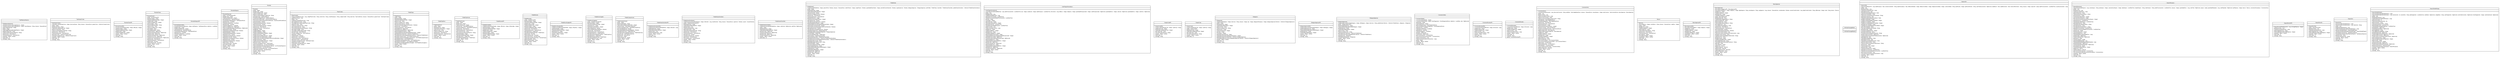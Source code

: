 #!/usr/local/bin/dot
#
# Class diagram 
# Generated by UMLGraph version R5_6 (http://www.umlgraph.org/)
#

digraph G {
	edge [fontname="arial",fontsize=10,labelfontname="arial",labelfontsize=10];
	node [fontname="arial",fontsize=10,shape=plaintext];
	nodesep=0.25;
	ranksep=0.5;
	// br.gov.to.sefaz.arr.parametros.persistence.entity.TipoRejeicaoArquivos
	c12610 [label=<<table title="br.gov.to.sefaz.arr.parametros.persistence.entity.TipoRejeicaoArquivos" border="0" cellborder="1" cellspacing="0" cellpadding="2" port="p" href="./TipoRejeicaoArquivos.html">
		<tr><td><table border="0" cellspacing="0" cellpadding="1">
<tr><td align="center" balign="center"> TipoRejeicaoArquivos </td></tr>
		</table></td></tr>
		<tr><td><table border="0" cellspacing="0" cellpadding="1">
<tr><td align="left" balign="left">  </td></tr>
		</table></td></tr>
		<tr><td><table border="0" cellspacing="0" cellpadding="1">
<tr><td align="left" balign="left"> + TipoRejeicaoArquivos() </td></tr>
<tr><td align="left" balign="left"> + TipoRejeicaoArquivos(idCodigoRejeicao : Integer) </td></tr>
<tr><td align="left" balign="left"> + TipoRejeicaoArquivos(idCodigoRejeicao : Integer, motivoRejeicao : String, situacao : SituacaoEnum) </td></tr>
<tr><td align="left" balign="left"> + getIdCodigoRejeicao() : Integer </td></tr>
<tr><td align="left" balign="left"> + getId() : Integer </td></tr>
<tr><td align="left" balign="left"> + setIdCodigoRejeicao(idCodigoRejeicao : Integer) </td></tr>
<tr><td align="left" balign="left"> + getMotivoRejeicao() : String </td></tr>
<tr><td align="left" balign="left"> + setMotivoRejeicao(motivoRejeicao : String) </td></tr>
<tr><td align="left" balign="left"> + getSituacao() : SituacaoEnum </td></tr>
<tr><td align="left" balign="left"> + setSituacao(situacao : SituacaoEnum) </td></tr>
<tr><td align="left" balign="left"> + equals(obj : Object) : boolean </td></tr>
<tr><td align="left" balign="left"> + hashCode() : int </td></tr>
<tr><td align="left" balign="left"> + toString() : String </td></tr>
		</table></td></tr>
		</table>>, URL="./TipoRejeicaoArquivos.html", fontname="arial", fontcolor="black", fontsize=10.0];
	// br.gov.to.sefaz.arr.parametros.persistence.entity.TipoGruposCnaes
	c12611 [label=<<table title="br.gov.to.sefaz.arr.parametros.persistence.entity.TipoGruposCnaes" border="0" cellborder="1" cellspacing="0" cellpadding="2" port="p" href="./TipoGruposCnaes.html">
		<tr><td><table border="0" cellspacing="0" cellpadding="1">
<tr><td align="center" balign="center"> TipoGruposCnaes </td></tr>
		</table></td></tr>
		<tr><td><table border="0" cellspacing="0" cellpadding="1">
<tr><td align="left" balign="left">  </td></tr>
		</table></td></tr>
		<tr><td><table border="0" cellspacing="0" cellpadding="1">
<tr><td align="left" balign="left"> + TipoGruposCnaes() </td></tr>
<tr><td align="left" balign="left"> + TipoGruposCnaes(idGrupoCnae : Integer, descricaoGrupo : String, situacao : SituacaoEnum, gruposCnae : Collection&lt;GruposCnae&gt;) </td></tr>
<tr><td align="left" balign="left"> + getId() : Integer </td></tr>
<tr><td align="left" balign="left"> + getIdGrupoCnae() : Integer </td></tr>
<tr><td align="left" balign="left"> + setIdGrupoCnae(idGrupoCnae : Integer) </td></tr>
<tr><td align="left" balign="left"> + getDescricaoGrupo() : String </td></tr>
<tr><td align="left" balign="left"> + setDescricaoGrupo(descricaoGrupo : String) </td></tr>
<tr><td align="left" balign="left"> + getSituacao() : SituacaoEnum </td></tr>
<tr><td align="left" balign="left"> + setSituacao(situacao : SituacaoEnum) </td></tr>
<tr><td align="left" balign="left"> + getGruposCnae() : Collection&lt;GruposCnae&gt; </td></tr>
<tr><td align="left" balign="left"> + setGruposCnae(gruposCnae : Collection&lt;GruposCnae&gt;) </td></tr>
<tr><td align="left" balign="left"> + equals(obj : Object) : boolean </td></tr>
<tr><td align="left" balign="left"> + hashCode() : int </td></tr>
<tr><td align="left" balign="left"> + toString() : String </td></tr>
		</table></td></tr>
		</table>>, URL="./TipoGruposCnaes.html", fontname="arial", fontcolor="black", fontsize=10.0];
	// br.gov.to.sefaz.arr.parametros.persistence.entity.ReceitasTaxasPK
	c12612 [label=<<table title="br.gov.to.sefaz.arr.parametros.persistence.entity.ReceitasTaxasPK" border="0" cellborder="1" cellspacing="0" cellpadding="2" port="p" href="./ReceitasTaxasPK.html">
		<tr><td><table border="0" cellspacing="0" cellpadding="1">
<tr><td align="center" balign="center"> ReceitasTaxasPK </td></tr>
		</table></td></tr>
		<tr><td><table border="0" cellspacing="0" cellpadding="1">
<tr><td align="left" balign="left">  </td></tr>
		</table></td></tr>
		<tr><td><table border="0" cellspacing="0" cellpadding="1">
<tr><td align="left" balign="left"> + ReceitasTaxasPK() </td></tr>
<tr><td align="left" balign="left"> + ReceitasTaxasPK(idSubcodigo : Integer, idReceita : Integer) </td></tr>
<tr><td align="left" balign="left"> + getIdSubcodigo() : Integer </td></tr>
<tr><td align="left" balign="left"> + setIdSubcodigo(idSubcodigo : Integer) </td></tr>
<tr><td align="left" balign="left"> + getIdReceita() : Integer </td></tr>
<tr><td align="left" balign="left"> + setIdReceita(idReceita : Integer) </td></tr>
<tr><td align="left" balign="left"> + equals(o : Object) : boolean </td></tr>
<tr><td align="left" balign="left"> + hashCode() : int </td></tr>
<tr><td align="left" balign="left"> + toString() : String </td></tr>
		</table></td></tr>
		</table>>, URL="./ReceitasTaxasPK.html", fontname="arial", fontcolor="black", fontsize=10.0];
	// br.gov.to.sefaz.arr.parametros.persistence.entity.ReceitasTaxas
	c12613 [label=<<table title="br.gov.to.sefaz.arr.parametros.persistence.entity.ReceitasTaxas" border="0" cellborder="1" cellspacing="0" cellpadding="2" port="p" href="./ReceitasTaxas.html">
		<tr><td><table border="0" cellspacing="0" cellpadding="1">
<tr><td align="center" balign="center"> ReceitasTaxas </td></tr>
		</table></td></tr>
		<tr><td><table border="0" cellspacing="0" cellpadding="1">
<tr><td align="left" balign="left">  </td></tr>
		</table></td></tr>
		<tr><td><table border="0" cellspacing="0" cellpadding="1">
<tr><td align="left" balign="left"> + ReceitasTaxas() </td></tr>
<tr><td align="left" balign="left"> + getId() : ReceitasTaxasPK </td></tr>
<tr><td align="left" balign="left"> + getIdSubcodigo() : Integer </td></tr>
<tr><td align="left" balign="left"> + setIdSubcodigo(idSubcodigo : Integer) </td></tr>
<tr><td align="left" balign="left"> + getIdReceita() : Integer </td></tr>
<tr><td align="left" balign="left"> + setIdReceita(idReceita : Integer) </td></tr>
<tr><td align="left" balign="left"> + getSubcodigo() : String </td></tr>
<tr><td align="left" balign="left"> + setSubcodigo(subcodigo : String) </td></tr>
<tr><td align="left" balign="left"> + getDescricao() : String </td></tr>
<tr><td align="left" balign="left"> + setDescricao(descricao : String) </td></tr>
<tr><td align="left" balign="left"> + getUnidade() : String </td></tr>
<tr><td align="left" balign="left"> + setUnidade(unidade : String) </td></tr>
<tr><td align="left" balign="left"> + getValorUnitario() : BigDecimal </td></tr>
<tr><td align="left" balign="left"> + setValorUnitario(valorUnitario : BigDecimal) </td></tr>
<tr><td align="left" balign="left"> + getValorLimite() : BigDecimal </td></tr>
<tr><td align="left" balign="left"> + setValorLimite(valorLimite : BigDecimal) </td></tr>
<tr><td align="left" balign="left"> + getValorAcrescimo() : BigDecimal </td></tr>
<tr><td align="left" balign="left"> + setValorAcrescimo(valorAcrescimo : BigDecimal) </td></tr>
<tr><td align="left" balign="left"> + getSituacao() : SituacaoEnum </td></tr>
<tr><td align="left" balign="left"> + setSituacao(situacao : SituacaoEnum) </td></tr>
<tr><td align="left" balign="left"> + getReceitas() : Receitas </td></tr>
<tr><td align="left" balign="left"> + setReceitas(receitas : Receitas) </td></tr>
<tr><td align="left" balign="left"> + equals(o : Object) : boolean </td></tr>
<tr><td align="left" balign="left"> + hashCode() : int </td></tr>
<tr><td align="left" balign="left"> + toString() : String </td></tr>
		</table></td></tr>
		</table>>, URL="./ReceitasTaxas.html", fontname="arial", fontcolor="black", fontsize=10.0];
	// br.gov.to.sefaz.arr.parametros.persistence.entity.ReceitasRepassePK
	c12614 [label=<<table title="br.gov.to.sefaz.arr.parametros.persistence.entity.ReceitasRepassePK" border="0" cellborder="1" cellspacing="0" cellpadding="2" port="p" href="./ReceitasRepassePK.html">
		<tr><td><table border="0" cellspacing="0" cellpadding="1">
<tr><td align="center" balign="center"> ReceitasRepassePK </td></tr>
		</table></td></tr>
		<tr><td><table border="0" cellspacing="0" cellpadding="1">
<tr><td align="left" balign="left">  </td></tr>
		</table></td></tr>
		<tr><td><table border="0" cellspacing="0" cellpadding="1">
<tr><td align="left" balign="left"> + ReceitasRepassePK() </td></tr>
<tr><td align="left" balign="left"> + ReceitasRepassePK(idReceita : Integer, tipoRepasse : TipoRepasseEnum, dataInicio : LocalDate) </td></tr>
<tr><td align="left" balign="left"> + getIdReceita() : Integer </td></tr>
<tr><td align="left" balign="left"> + setIdReceita(idReceita : Integer) </td></tr>
<tr><td align="left" balign="left"> + getTipoRepasse() : TipoRepasseEnum </td></tr>
<tr><td align="left" balign="left"> + setTipoRepasse(tipoRepasse : TipoRepasseEnum) </td></tr>
<tr><td align="left" balign="left"> + getDataInicio() : LocalDate </td></tr>
<tr><td align="left" balign="left"> + setDataInicio(dataInicio : LocalDate) </td></tr>
<tr><td align="left" balign="left"> + equals(o : Object) : boolean </td></tr>
<tr><td align="left" balign="left"> + hashCode() : int </td></tr>
<tr><td align="left" balign="left"> + toString() : String </td></tr>
		</table></td></tr>
		</table>>, URL="./ReceitasRepassePK.html", fontname="arial", fontcolor="black", fontsize=10.0];
	// br.gov.to.sefaz.arr.parametros.persistence.entity.ReceitasRepasse
	c12615 [label=<<table title="br.gov.to.sefaz.arr.parametros.persistence.entity.ReceitasRepasse" border="0" cellborder="1" cellspacing="0" cellpadding="2" port="p" href="./ReceitasRepasse.html">
		<tr><td><table border="0" cellspacing="0" cellpadding="1">
<tr><td align="center" balign="center"> ReceitasRepasse </td></tr>
		</table></td></tr>
		<tr><td><table border="0" cellspacing="0" cellpadding="1">
<tr><td align="left" balign="left">  </td></tr>
		</table></td></tr>
		<tr><td><table border="0" cellspacing="0" cellpadding="1">
<tr><td align="left" balign="left"> + ReceitasRepasse() </td></tr>
<tr><td align="left" balign="left"> + getId() : ReceitasRepassePK </td></tr>
<tr><td align="left" balign="left"> + getIdReceita() : Integer </td></tr>
<tr><td align="left" balign="left"> + setIdReceita(idReceita : Integer) </td></tr>
<tr><td align="left" balign="left"> + getTipoRepasse() : TipoRepasseEnum </td></tr>
<tr><td align="left" balign="left"> + setTipoRepasse(tipoRepasse : TipoRepasseEnum) </td></tr>
<tr><td align="left" balign="left"> + getDataInicio() : LocalDate </td></tr>
<tr><td align="left" balign="left"> + setDataInicio(dataInicio : LocalDate) </td></tr>
<tr><td align="left" balign="left"> + getDataFinal() : LocalDate </td></tr>
<tr><td align="left" balign="left"> + setDataFinal(dataFinal : LocalDate) </td></tr>
<tr><td align="left" balign="left"> + getPercentualRepasse() : BigDecimal </td></tr>
<tr><td align="left" balign="left"> + setPercentualRepasse(percentualRepasse : BigDecimal) </td></tr>
<tr><td align="left" balign="left"> + getRepartePrincipal() : Boolean </td></tr>
<tr><td align="left" balign="left"> + setRepartePrincipal(repartePrincipal : Boolean) </td></tr>
<tr><td align="left" balign="left"> + getReparteMulta() : Boolean </td></tr>
<tr><td align="left" balign="left"> + setReparteMulta(reparteMulta : Boolean) </td></tr>
<tr><td align="left" balign="left"> + getReparteJuros() : Boolean </td></tr>
<tr><td align="left" balign="left"> + setReparteJuros(reparteJuros : Boolean) </td></tr>
<tr><td align="left" balign="left"> + getReparteCorrecao() : Boolean </td></tr>
<tr><td align="left" balign="left"> + setReparteCorrecao(reparteCorrecao : Boolean) </td></tr>
<tr><td align="left" balign="left"> + getReparteTaxa() : Boolean </td></tr>
<tr><td align="left" balign="left"> + setReparteTaxa(reparteTaxa : Boolean) </td></tr>
<tr><td align="left" balign="left"> + getReceitas() : Receitas </td></tr>
<tr><td align="left" balign="left"> + setReceitas(receitas : Receitas) </td></tr>
<tr><td align="left" balign="left"> + getIncidenciaLabel() : String </td></tr>
<tr><td align="left" balign="left"> + equals(o : Object) : boolean </td></tr>
<tr><td align="left" balign="left"> + hashCode() : int </td></tr>
<tr><td align="left" balign="left"> + toString() : String </td></tr>
		</table></td></tr>
		</table>>, URL="./ReceitasRepasse.html", fontname="arial", fontcolor="black", fontsize=10.0];
	// br.gov.to.sefaz.arr.parametros.persistence.entity.Receitas
	c12616 [label=<<table title="br.gov.to.sefaz.arr.parametros.persistence.entity.Receitas" border="0" cellborder="1" cellspacing="0" cellpadding="2" port="p" href="./Receitas.html">
		<tr><td><table border="0" cellspacing="0" cellpadding="1">
<tr><td align="center" balign="center"> Receitas </td></tr>
		</table></td></tr>
		<tr><td><table border="0" cellspacing="0" cellpadding="1">
<tr><td align="left" balign="left">  </td></tr>
		</table></td></tr>
		<tr><td><table border="0" cellspacing="0" cellpadding="1">
<tr><td align="left" balign="left"> + Receitas() </td></tr>
<tr><td align="left" balign="left"> + getId() : Integer </td></tr>
<tr><td align="left" balign="left"> + getIdReceita() : Integer </td></tr>
<tr><td align="left" balign="left"> + setIdReceita(idReceita : Integer) </td></tr>
<tr><td align="left" balign="left"> + getDescricaoReceita() : String </td></tr>
<tr><td align="left" balign="left"> + setDescricaoReceita(descricaoReceita : String) </td></tr>
<tr><td align="left" balign="left"> + getTipoReceita() : TipoReceitaEnum </td></tr>
<tr><td align="left" balign="left"> + setTipoReceita(tipoReceita : TipoReceitaEnum) </td></tr>
<tr><td align="left" balign="left"> + getClassificacaoReceita() : ClassificacaoReceitaEnum </td></tr>
<tr><td align="left" balign="left"> + setClassificacaoReceita(classificacaoReceita : ClassificacaoReceitaEnum) </td></tr>
<tr><td align="left" balign="left"> + getImprimeDare() : Boolean </td></tr>
<tr><td align="left" balign="left"> + setImprimeDare(imprimeDare : Boolean) </td></tr>
<tr><td align="left" balign="left"> + getPermiteTaxas() : Boolean </td></tr>
<tr><td align="left" balign="left"> + setPermiteTaxas(permiteTaxas : Boolean) </td></tr>
<tr><td align="left" balign="left"> + getSituacao() : SituacaoEnum </td></tr>
<tr><td align="left" balign="left"> + setSituacao(situacao : SituacaoEnum) </td></tr>
<tr><td align="left" balign="left"> + getIdBarra() : Integer </td></tr>
<tr><td align="left" balign="left"> + setIdBarra(idBarra : Integer) </td></tr>
<tr><td align="left" balign="left"> + getIdReceitaMulta() : Integer </td></tr>
<tr><td align="left" balign="left"> + setIdReceitaMulta(idReceitaMulta : Integer) </td></tr>
<tr><td align="left" balign="left"> + getIdReceitaJuros() : Integer </td></tr>
<tr><td align="left" balign="left"> + setIdReceitaJuros(idReceitaJuros : Integer) </td></tr>
<tr><td align="left" balign="left"> + getIdReceitaCorrecaoMonetaria() : Integer </td></tr>
<tr><td align="left" balign="left"> + setIdReceitaCorrecaoMonetaria(idReceitaCorrecaoMonetaria : Integer) </td></tr>
<tr><td align="left" balign="left"> + getIdReceitaTaxas() : Integer </td></tr>
<tr><td align="left" balign="left"> + setIdReceitaTaxas(idReceitaTaxas : Integer) </td></tr>
<tr><td align="left" balign="left"> + getPlanoContas() : PlanoContas </td></tr>
<tr><td align="left" balign="left"> + setPlanoContas(planoContas : PlanoContas) </td></tr>
<tr><td align="left" balign="left"> + getReceitasRepasse() : List&lt;ReceitasRepasse&gt; </td></tr>
<tr><td align="left" balign="left"> + setReceitasRepasse(receitasRepasseCollection : List&lt;ReceitasRepasse&gt;) </td></tr>
<tr><td align="left" balign="left"> + getReceitasTaxas() : List&lt;ReceitasTaxas&gt; </td></tr>
<tr><td align="left" balign="left"> + setReceitasTaxas(receitasTaxas : List&lt;ReceitasTaxas&gt;) </td></tr>
<tr><td align="left" balign="left"> + addTaxa(receitasTaxas : ReceitasTaxas) </td></tr>
<tr><td align="left" balign="left"> + equals(o : Object) : boolean </td></tr>
<tr><td align="left" balign="left"> + hashCode() : int </td></tr>
<tr><td align="left" balign="left"> + toString() : String </td></tr>
		</table></td></tr>
		</table>>, URL="./Receitas.html", fontname="arial", fontcolor="black", fontsize=10.0];
	// br.gov.to.sefaz.arr.parametros.persistence.entity.PlanoContas
	c12617 [label=<<table title="br.gov.to.sefaz.arr.parametros.persistence.entity.PlanoContas" border="0" cellborder="1" cellspacing="0" cellpadding="2" port="p" href="./PlanoContas.html">
		<tr><td><table border="0" cellspacing="0" cellpadding="1">
<tr><td align="center" balign="center"> PlanoContas </td></tr>
		</table></td></tr>
		<tr><td><table border="0" cellspacing="0" cellpadding="1">
<tr><td align="left" balign="left">  </td></tr>
		</table></td></tr>
		<tr><td><table border="0" cellspacing="0" cellpadding="1">
<tr><td align="left" balign="left"> + PlanoContas() </td></tr>
<tr><td align="left" balign="left"> + PlanoContas(idPlanocontas : Long, codigoPlanoContas : String, nomeConta : String, contaHierarquica : String, codigoContabil : String, tipoConta : TipoContaEnum, situacao : SituacaoEnum, gruposCnaes : TipoGruposCnaes) </td></tr>
<tr><td align="left" balign="left"> + getIdPlanocontas() : Long </td></tr>
<tr><td align="left" balign="left"> + getId() : Long </td></tr>
<tr><td align="left" balign="left"> + setIdPlanocontas(idPlanocontas : Long) </td></tr>
<tr><td align="left" balign="left"> + getCodigoPlanoContas() : String </td></tr>
<tr><td align="left" balign="left"> + setCodigoPlanoContas(codigoPlanoContas : String) </td></tr>
<tr><td align="left" balign="left"> + getNomeConta() : String </td></tr>
<tr><td align="left" balign="left"> + setNomeConta(nomeConta : String) </td></tr>
<tr><td align="left" balign="left"> + getContaHierarquica() : String </td></tr>
<tr><td align="left" balign="left"> + setContaHierarquica(contaHierarquica : String) </td></tr>
<tr><td align="left" balign="left"> + getCodigoContabil() : String </td></tr>
<tr><td align="left" balign="left"> + setCodigoContabil(codigoContabil : String) </td></tr>
<tr><td align="left" balign="left"> + getTipoConta() : TipoContaEnum </td></tr>
<tr><td align="left" balign="left"> + setTipoConta(tipoConta : TipoContaEnum) </td></tr>
<tr><td align="left" balign="left"> + getRateio() : Boolean </td></tr>
<tr><td align="left" balign="left"> + setRateio(rateio : Boolean) </td></tr>
<tr><td align="left" balign="left"> + getSituacao() : SituacaoEnum </td></tr>
<tr><td align="left" balign="left"> + setSituacao(situacao : SituacaoEnum) </td></tr>
<tr><td align="left" balign="left"> + getGruposCnaes() : TipoGruposCnaes </td></tr>
<tr><td align="left" balign="left"> + setGruposCnaes(gruposCnaes : TipoGruposCnaes) </td></tr>
<tr><td align="left" balign="left"> + getIdGruposCnaes() : Integer </td></tr>
<tr><td align="left" balign="left"> + setIdGruposCnaes(idGrupoCnae : Integer) </td></tr>
<tr><td align="left" balign="left"> + equals(obj : Object) : boolean </td></tr>
<tr><td align="left" balign="left"> + hashCode() : int </td></tr>
<tr><td align="left" balign="left"> + toString() : String </td></tr>
		</table></td></tr>
		</table>>, URL="./PlanoContas.html", fontname="arial", fontcolor="black", fontsize=10.0];
	// br.gov.to.sefaz.arr.parametros.persistence.entity.PedidoTipos
	c12618 [label=<<table title="br.gov.to.sefaz.arr.parametros.persistence.entity.PedidoTipos" border="0" cellborder="1" cellspacing="0" cellpadding="2" port="p" href="./PedidoTipos.html">
		<tr><td><table border="0" cellspacing="0" cellpadding="1">
<tr><td align="center" balign="center"> PedidoTipos </td></tr>
		</table></td></tr>
		<tr><td><table border="0" cellspacing="0" cellpadding="1">
<tr><td align="left" balign="left">  </td></tr>
		</table></td></tr>
		<tr><td><table border="0" cellspacing="0" cellpadding="1">
<tr><td align="left" balign="left"> + PedidoTipos() </td></tr>
<tr><td align="left" balign="left"> + getId() : Integer </td></tr>
<tr><td align="left" balign="left"> + getIdTipoPedido() : Integer </td></tr>
<tr><td align="left" balign="left"> + setIdTipoPedido(idTipoPedido : Integer) </td></tr>
<tr><td align="left" balign="left"> + getDescricao() : String </td></tr>
<tr><td align="left" balign="left"> + setDescricao(descricao : String) </td></tr>
<tr><td align="left" balign="left"> + getParecerAutomatico() : Boolean </td></tr>
<tr><td align="left" balign="left"> + setParecerAutomatico(parecerAutomatico : Boolean) </td></tr>
<tr><td align="left" balign="left"> + getSituacao() : SituacaoEnum </td></tr>
<tr><td align="left" balign="left"> + setSituacao(situacao : SituacaoEnum) </td></tr>
<tr><td align="left" balign="left"> + getValorMinimo() : BigDecimal </td></tr>
<tr><td align="left" balign="left"> + setValorMinimo(valorMinimo : BigDecimal) </td></tr>
<tr><td align="left" balign="left"> + getQuantidadeDiasAnalise() : Integer </td></tr>
<tr><td align="left" balign="left"> + setQuantidadeDiasAnalise(quantidadeDiasAnalise : Integer) </td></tr>
<tr><td align="left" balign="left"> + getPedidoAreasCollection() : Collection&lt;PedidoAreas&gt; </td></tr>
<tr><td align="left" balign="left"> + setPedidoAreasCollection(pedidoAreasCollection : Collection&lt;PedidoAreas&gt;) </td></tr>
<tr><td align="left" balign="left"> + getPedidoCamposAcoes() : List&lt;PedidoCamposAcoes&gt; </td></tr>
<tr><td align="left" balign="left"> + setPedidoCamposAcoes(pedidoCamposAcoes : List&lt;PedidoCamposAcoes&gt;) </td></tr>
<tr><td align="left" balign="left"> + getPedidoReceitas() : List&lt;PedidoReceita&gt; </td></tr>
<tr><td align="left" balign="left"> + setPedidoReceitas(pedidoReceitas : List&lt;PedidoReceita&gt;) </td></tr>
<tr><td align="left" balign="left"> + getPedidoDocsExigidos() : List&lt;PedidoDocsExigidos&gt; </td></tr>
<tr><td align="left" balign="left"> + setPedidoDocsExigidos(pedidoDocsExigidos : List&lt;PedidoDocsExigidos&gt;) </td></tr>
<tr><td align="left" balign="left"> + equals(o : Object) : boolean </td></tr>
<tr><td align="left" balign="left"> + hashCode() : int </td></tr>
<tr><td align="left" balign="left"> + toString() : String </td></tr>
		</table></td></tr>
		</table>>, URL="./PedidoTipos.html", fontname="arial", fontcolor="black", fontsize=10.0];
	// br.gov.to.sefaz.arr.parametros.persistence.entity.PedidoTipoDocs
	c12619 [label=<<table title="br.gov.to.sefaz.arr.parametros.persistence.entity.PedidoTipoDocs" border="0" cellborder="1" cellspacing="0" cellpadding="2" port="p" href="./PedidoTipoDocs.html">
		<tr><td><table border="0" cellspacing="0" cellpadding="1">
<tr><td align="center" balign="center"> PedidoTipoDocs </td></tr>
		</table></td></tr>
		<tr><td><table border="0" cellspacing="0" cellpadding="1">
<tr><td align="left" balign="left">  </td></tr>
		</table></td></tr>
		<tr><td><table border="0" cellspacing="0" cellpadding="1">
<tr><td align="left" balign="left"> + PedidoTipoDocs() </td></tr>
<tr><td align="left" balign="left"> + getId() : Integer </td></tr>
<tr><td align="left" balign="left"> + getIdTipoDocs() : Integer </td></tr>
<tr><td align="left" balign="left"> + setIdTipoDocs(idTipoDocs : Integer) </td></tr>
<tr><td align="left" balign="left"> + getDescricao() : String </td></tr>
<tr><td align="left" balign="left"> + setDescricao(descricao : String) </td></tr>
<tr><td align="left" balign="left"> + getSituacao() : SituacaoEnum </td></tr>
<tr><td align="left" balign="left"> + setSituacao(situacao : SituacaoEnum) </td></tr>
<tr><td align="left" balign="left"> + equals(o : Object) : boolean </td></tr>
<tr><td align="left" balign="left"> + hashCode() : int </td></tr>
<tr><td align="left" balign="left"> + toString() : String </td></tr>
		</table></td></tr>
		</table>>, URL="./PedidoTipoDocs.html", fontname="arial", fontcolor="black", fontsize=10.0];
	// br.gov.to.sefaz.arr.parametros.persistence.entity.PedidoTipoAcoes
	c12620 [label=<<table title="br.gov.to.sefaz.arr.parametros.persistence.entity.PedidoTipoAcoes" border="0" cellborder="1" cellspacing="0" cellpadding="2" port="p" href="./PedidoTipoAcoes.html">
		<tr><td><table border="0" cellspacing="0" cellpadding="1">
<tr><td align="center" balign="center"> PedidoTipoAcoes </td></tr>
		</table></td></tr>
		<tr><td><table border="0" cellspacing="0" cellpadding="1">
<tr><td align="left" balign="left">  </td></tr>
		</table></td></tr>
		<tr><td><table border="0" cellspacing="0" cellpadding="1">
<tr><td align="left" balign="left"> + PedidoTipoAcoes() </td></tr>
<tr><td align="left" balign="left"> + getId() : Integer </td></tr>
<tr><td align="left" balign="left"> + getIdAcoes() : Integer </td></tr>
<tr><td align="left" balign="left"> + setIdAcoes(idAcoes : Integer) </td></tr>
<tr><td align="left" balign="left"> + getTipoAcao() : TipoPedidoAcoesEnum </td></tr>
<tr><td align="left" balign="left"> + setTipoAcao(tipoAcao : TipoPedidoAcoesEnum) </td></tr>
<tr><td align="left" balign="left"> + getSituacao() : SituacaoEnum </td></tr>
<tr><td align="left" balign="left"> + setSituacao(situacao : SituacaoEnum) </td></tr>
<tr><td align="left" balign="left"> + getUsuarioInsercao() : String </td></tr>
<tr><td align="left" balign="left"> + setUsuarioInsercao(usuarioInsercao : String) </td></tr>
<tr><td align="left" balign="left"> + getIdTipoPedido() : Integer </td></tr>
<tr><td align="left" balign="left"> + setIdTipoPedido(idTipoPedido : Integer) </td></tr>
<tr><td align="left" balign="left"> + getPedidoTipos() : PedidoTipos </td></tr>
<tr><td align="left" balign="left"> + setPedidoTipos(pedidoTipos : PedidoTipos) </td></tr>
<tr><td align="left" balign="left"> + equals(o : Object) : boolean </td></tr>
<tr><td align="left" balign="left"> + hashCode() : int </td></tr>
<tr><td align="left" balign="left"> + toString() : String </td></tr>
		</table></td></tr>
		</table>>, URL="./PedidoTipoAcoes.html", fontname="arial", fontcolor="black", fontsize=10.0];
	// br.gov.to.sefaz.arr.parametros.persistence.entity.PedidoReceitaPK
	c12621 [label=<<table title="br.gov.to.sefaz.arr.parametros.persistence.entity.PedidoReceitaPK" border="0" cellborder="1" cellspacing="0" cellpadding="2" port="p" href="./PedidoReceitaPK.html">
		<tr><td><table border="0" cellspacing="0" cellpadding="1">
<tr><td align="center" balign="center"> PedidoReceitaPK </td></tr>
		</table></td></tr>
		<tr><td><table border="0" cellspacing="0" cellpadding="1">
<tr><td align="left" balign="left">  </td></tr>
		</table></td></tr>
		<tr><td><table border="0" cellspacing="0" cellpadding="1">
<tr><td align="left" balign="left"> + PedidoReceitaPK() </td></tr>
<tr><td align="left" balign="left"> + PedidoReceitaPK(idTipoPedido : Integer, idReceita : Integer, idSubcodigo : Integer) </td></tr>
<tr><td align="left" balign="left"> + getIdTipoPedido() : Integer </td></tr>
<tr><td align="left" balign="left"> + setIdTipoPedido(idTipoPedido : Integer) </td></tr>
<tr><td align="left" balign="left"> + getIdReceita() : Integer </td></tr>
<tr><td align="left" balign="left"> + setIdReceita(idReceita : Integer) </td></tr>
<tr><td align="left" balign="left"> + getIdSubcodigo() : Integer </td></tr>
<tr><td align="left" balign="left"> + setIdSubcodigo(idSubcodigo : Integer) </td></tr>
<tr><td align="left" balign="left"> + equals(o : Object) : boolean </td></tr>
<tr><td align="left" balign="left"> + hashCode() : int </td></tr>
<tr><td align="left" balign="left"> + toString() : String </td></tr>
		</table></td></tr>
		</table>>, URL="./PedidoReceitaPK.html", fontname="arial", fontcolor="black", fontsize=10.0];
	// br.gov.to.sefaz.arr.parametros.persistence.entity.PedidoReceita
	c12622 [label=<<table title="br.gov.to.sefaz.arr.parametros.persistence.entity.PedidoReceita" border="0" cellborder="1" cellspacing="0" cellpadding="2" port="p" href="./PedidoReceita.html">
		<tr><td><table border="0" cellspacing="0" cellpadding="1">
<tr><td align="center" balign="center"> PedidoReceita </td></tr>
		</table></td></tr>
		<tr><td><table border="0" cellspacing="0" cellpadding="1">
<tr><td align="left" balign="left">  </td></tr>
		</table></td></tr>
		<tr><td><table border="0" cellspacing="0" cellpadding="1">
<tr><td align="left" balign="left"> + PedidoReceita() </td></tr>
<tr><td align="left" balign="left"> + getId() : PedidoReceitaPK </td></tr>
<tr><td align="left" balign="left"> + getIdTipoPedido() : Integer </td></tr>
<tr><td align="left" balign="left"> + setIdTipoPedido(idTipoPedido : Integer) </td></tr>
<tr><td align="left" balign="left"> + getIdReceita() : Integer </td></tr>
<tr><td align="left" balign="left"> + setIdReceita(idReceita : Integer) </td></tr>
<tr><td align="left" balign="left"> + getIdSubcodigo() : Integer </td></tr>
<tr><td align="left" balign="left"> + setIdSubcodigo(idSubcodigo : Integer) </td></tr>
<tr><td align="left" balign="left"> + getSituacao() : SituacaoEnum </td></tr>
<tr><td align="left" balign="left"> + setSituacao(situacao : SituacaoEnum) </td></tr>
<tr><td align="left" balign="left"> + getPedidoTipos() : PedidoTipos </td></tr>
<tr><td align="left" balign="left"> + setPedidoTipos(taPedidoTipos : PedidoTipos) </td></tr>
<tr><td align="left" balign="left"> + getReceitas() : Receitas </td></tr>
<tr><td align="left" balign="left"> + setReceitas(receitas : Receitas) </td></tr>
<tr><td align="left" balign="left"> + getReceitasTaxas() : ReceitasTaxas </td></tr>
<tr><td align="left" balign="left"> + setReceitasTaxas(receitasTaxas : ReceitasTaxas) </td></tr>
<tr><td align="left" balign="left"> + getReceitaLabel() : String </td></tr>
<tr><td align="left" balign="left"> + getReceitaTaxaLabel() : String </td></tr>
<tr><td align="left" balign="left"> + equals(o : Object) : boolean </td></tr>
<tr><td align="left" balign="left"> + hashCode() : int </td></tr>
<tr><td align="left" balign="left"> + toString() : String </td></tr>
		</table></td></tr>
		</table>>, URL="./PedidoReceita.html", fontname="arial", fontcolor="black", fontsize=10.0];
	// br.gov.to.sefaz.arr.parametros.persistence.entity.PedidoDocsExigidosPK
	c12623 [label=<<table title="br.gov.to.sefaz.arr.parametros.persistence.entity.PedidoDocsExigidosPK" border="0" cellborder="1" cellspacing="0" cellpadding="2" port="p" href="./PedidoDocsExigidosPK.html">
		<tr><td><table border="0" cellspacing="0" cellpadding="1">
<tr><td align="center" balign="center"> PedidoDocsExigidosPK </td></tr>
		</table></td></tr>
		<tr><td><table border="0" cellspacing="0" cellpadding="1">
<tr><td align="left" balign="left">  </td></tr>
		</table></td></tr>
		<tr><td><table border="0" cellspacing="0" cellpadding="1">
<tr><td align="left" balign="left"> + PedidoDocsExigidosPK() </td></tr>
<tr><td align="left" balign="left"> + PedidoDocsExigidosPK(idTipoPedido : Integer, idTipoDocs : Integer) </td></tr>
<tr><td align="left" balign="left"> + getIdTipoPedido() : Integer </td></tr>
<tr><td align="left" balign="left"> + setIdTipoPedido(idTipoPedido : Integer) </td></tr>
<tr><td align="left" balign="left"> + getIdTipoDocs() : Integer </td></tr>
<tr><td align="left" balign="left"> + setIdTipoDocs(idTipoDocs : Integer) </td></tr>
<tr><td align="left" balign="left"> + equals(o : Object) : boolean </td></tr>
<tr><td align="left" balign="left"> + hashCode() : int </td></tr>
<tr><td align="left" balign="left"> + toString() : String </td></tr>
		</table></td></tr>
		</table>>, URL="./PedidoDocsExigidosPK.html", fontname="arial", fontcolor="black", fontsize=10.0];
	// br.gov.to.sefaz.arr.parametros.persistence.entity.PedidoDocsExigidos
	c12624 [label=<<table title="br.gov.to.sefaz.arr.parametros.persistence.entity.PedidoDocsExigidos" border="0" cellborder="1" cellspacing="0" cellpadding="2" port="p" href="./PedidoDocsExigidos.html">
		<tr><td><table border="0" cellspacing="0" cellpadding="1">
<tr><td align="center" balign="center"> PedidoDocsExigidos </td></tr>
		</table></td></tr>
		<tr><td><table border="0" cellspacing="0" cellpadding="1">
<tr><td align="left" balign="left">  </td></tr>
		</table></td></tr>
		<tr><td><table border="0" cellspacing="0" cellpadding="1">
<tr><td align="left" balign="left"> + PedidoDocsExigidos() </td></tr>
<tr><td align="left" balign="left"> + getId() : PedidoDocsExigidosPK </td></tr>
<tr><td align="left" balign="left"> + getIdTipoPedido() : Integer </td></tr>
<tr><td align="left" balign="left"> + setIdTipoPedido(idTipoPedido : Integer) </td></tr>
<tr><td align="left" balign="left"> + getIdTipoDocs() : Integer </td></tr>
<tr><td align="left" balign="left"> + setIdTipoDocs(idTipoDocs : Integer) </td></tr>
<tr><td align="left" balign="left"> + getDocObrigatorio() : Boolean </td></tr>
<tr><td align="left" balign="left"> + setDocObrigatorio(docObrigatorio : Boolean) </td></tr>
<tr><td align="left" balign="left"> + getSituacao() : SituacaoEnum </td></tr>
<tr><td align="left" balign="left"> + setSituacao(situacao : SituacaoEnum) </td></tr>
<tr><td align="left" balign="left"> + getPedidoTipoDocs() : PedidoTipoDocs </td></tr>
<tr><td align="left" balign="left"> + setPedidoTipoDocs(pedidoTipoDocs : PedidoTipoDocs) </td></tr>
<tr><td align="left" balign="left"> + getPedidoTipos() : PedidoTipos </td></tr>
<tr><td align="left" balign="left"> + setPedidoTipos(pedidoTipos : PedidoTipos) </td></tr>
<tr><td align="left" balign="left"> + getTipoPedidoDescricao() : String </td></tr>
<tr><td align="left" balign="left"> + equals(o : Object) : boolean </td></tr>
<tr><td align="left" balign="left"> + hashCode() : int </td></tr>
<tr><td align="left" balign="left"> + toString() : String </td></tr>
		</table></td></tr>
		</table>>, URL="./PedidoDocsExigidos.html", fontname="arial", fontcolor="black", fontsize=10.0];
	// br.gov.to.sefaz.arr.parametros.persistence.entity.PedidoCamposAcoes
	c12625 [label=<<table title="br.gov.to.sefaz.arr.parametros.persistence.entity.PedidoCamposAcoes" border="0" cellborder="1" cellspacing="0" cellpadding="2" port="p" href="./PedidoCamposAcoes.html">
		<tr><td><table border="0" cellspacing="0" cellpadding="1">
<tr><td align="center" balign="center"> PedidoCamposAcoes </td></tr>
		</table></td></tr>
		<tr><td><table border="0" cellspacing="0" cellpadding="1">
<tr><td align="left" balign="left">  </td></tr>
		</table></td></tr>
		<tr><td><table border="0" cellspacing="0" cellpadding="1">
<tr><td align="left" balign="left"> + PedidoCamposAcoes() </td></tr>
<tr><td align="left" balign="left"> + getId() : Integer </td></tr>
<tr><td align="left" balign="left"> + getIdCampoPedido() : Integer </td></tr>
<tr><td align="left" balign="left"> + setIdCampoPedido(idCampoPedido : Integer) </td></tr>
<tr><td align="left" balign="left"> + getTipoCampo() : TipoPedidoCampoEnum </td></tr>
<tr><td align="left" balign="left"> + setTipoCampo(tipoCampo : TipoPedidoCampoEnum) </td></tr>
<tr><td align="left" balign="left"> + getCampoObrigatorio() : Boolean </td></tr>
<tr><td align="left" balign="left"> + setCampoObrigatorio(campoObrigatorio : Boolean) </td></tr>
<tr><td align="left" balign="left"> + getPedidoTipoAcoes() : PedidoTipoAcoes </td></tr>
<tr><td align="left" balign="left"> + setPedidoTipoAcoes(pedidoTipoAcoes : PedidoTipoAcoes) </td></tr>
<tr><td align="left" balign="left"> + getTipoAcao() : TipoPedidoAcoesEnum </td></tr>
<tr><td align="left" balign="left"> + getSituacao() : SituacaoEnum </td></tr>
<tr><td align="left" balign="left"> + getIdAcoes() : Integer </td></tr>
<tr><td align="left" balign="left"> + setIdAcoes(idAcoes : Integer) </td></tr>
<tr><td align="left" balign="left"> + equals(o : Object) : boolean </td></tr>
<tr><td align="left" balign="left"> + hashCode() : int </td></tr>
<tr><td align="left" balign="left"> + toString() : String </td></tr>
		</table></td></tr>
		</table>>, URL="./PedidoCamposAcoes.html", fontname="arial", fontcolor="black", fontsize=10.0];
	// br.gov.to.sefaz.arr.parametros.persistence.entity.PedidoAreasServidoresPK
	c12626 [label=<<table title="br.gov.to.sefaz.arr.parametros.persistence.entity.PedidoAreasServidoresPK" border="0" cellborder="1" cellspacing="0" cellpadding="2" port="p" href="./PedidoAreasServidoresPK.html">
		<tr><td><table border="0" cellspacing="0" cellpadding="1">
<tr><td align="center" balign="center"> PedidoAreasServidoresPK </td></tr>
		</table></td></tr>
		<tr><td><table border="0" cellspacing="0" cellpadding="1">
<tr><td align="left" balign="left">  </td></tr>
		</table></td></tr>
		<tr><td><table border="0" cellspacing="0" cellpadding="1">
<tr><td align="left" balign="left"> + PedidoAreasServidoresPK() </td></tr>
<tr><td align="left" balign="left"> + PedidoAreasServidoresPK(idPedidoArea : Integer, idServidor : Long) </td></tr>
<tr><td align="left" balign="left"> + getIdPedidoArea() : Integer </td></tr>
<tr><td align="left" balign="left"> + setIdPedidoArea(idPedidoArea : Integer) </td></tr>
<tr><td align="left" balign="left"> + getIdServidor() : Long </td></tr>
<tr><td align="left" balign="left"> + setIdServidor(idServidor : Long) </td></tr>
<tr><td align="left" balign="left"> + equals(o : Object) : boolean </td></tr>
<tr><td align="left" balign="left"> + hashCode() : int </td></tr>
<tr><td align="left" balign="left"> + toString() : String </td></tr>
		</table></td></tr>
		</table>>, URL="./PedidoAreasServidoresPK.html", fontname="arial", fontcolor="black", fontsize=10.0];
	// br.gov.to.sefaz.arr.parametros.persistence.entity.PedidoAreasServidores
	c12627 [label=<<table title="br.gov.to.sefaz.arr.parametros.persistence.entity.PedidoAreasServidores" border="0" cellborder="1" cellspacing="0" cellpadding="2" port="p" href="./PedidoAreasServidores.html">
		<tr><td><table border="0" cellspacing="0" cellpadding="1">
<tr><td align="center" balign="center"> PedidoAreasServidores </td></tr>
		</table></td></tr>
		<tr><td><table border="0" cellspacing="0" cellpadding="1">
<tr><td align="left" balign="left">  </td></tr>
		</table></td></tr>
		<tr><td><table border="0" cellspacing="0" cellpadding="1">
<tr><td align="left" balign="left"> + PedidoAreasServidores() </td></tr>
<tr><td align="left" balign="left"> + PedidoAreasServidores(idPedidoArea : Integer, idServidor : Long, emailServidor : String, situacao : SituacaoEnum, supervisor : Boolean, usuario : UsuarioSistema) </td></tr>
<tr><td align="left" balign="left"> + getId() : PedidoAreasServidoresPK </td></tr>
<tr><td align="left" balign="left"> + getIdPedidoArea() : Integer </td></tr>
<tr><td align="left" balign="left"> + setIdPedidoArea(idPedidoArea : Integer) </td></tr>
<tr><td align="left" balign="left"> + getIdServidor() : Long </td></tr>
<tr><td align="left" balign="left"> + setIdServidor(idServidor : Long) </td></tr>
<tr><td align="left" balign="left"> + getEmailServidor() : String </td></tr>
<tr><td align="left" balign="left"> + setEmailServidor(emailServidor : String) </td></tr>
<tr><td align="left" balign="left"> + getSituacao() : SituacaoEnum </td></tr>
<tr><td align="left" balign="left"> + setSituacao(situacao : SituacaoEnum) </td></tr>
<tr><td align="left" balign="left"> + getSupervisor() : Boolean </td></tr>
<tr><td align="left" balign="left"> + setSupervisor(supervisor : Boolean) </td></tr>
<tr><td align="left" balign="left"> + getUsuario() : UsuarioSistema </td></tr>
<tr><td align="left" balign="left"> + setUsuario(usuario : UsuarioSistema) </td></tr>
<tr><td align="left" balign="left"> + equals(o : Object) : boolean </td></tr>
<tr><td align="left" balign="left"> + hashCode() : int </td></tr>
<tr><td align="left" balign="left"> + toString() : String </td></tr>
		</table></td></tr>
		</table>>, URL="./PedidoAreasServidores.html", fontname="arial", fontcolor="black", fontsize=10.0];
	// br.gov.to.sefaz.arr.parametros.persistence.entity.PedidoAreasFaixaValor
	c12628 [label=<<table title="br.gov.to.sefaz.arr.parametros.persistence.entity.PedidoAreasFaixaValor" border="0" cellborder="1" cellspacing="0" cellpadding="2" port="p" href="./PedidoAreasFaixaValor.html">
		<tr><td><table border="0" cellspacing="0" cellpadding="1">
<tr><td align="center" balign="center"> PedidoAreasFaixaValor </td></tr>
		</table></td></tr>
		<tr><td><table border="0" cellspacing="0" cellpadding="1">
<tr><td align="left" balign="left">  </td></tr>
		</table></td></tr>
		<tr><td><table border="0" cellspacing="0" cellpadding="1">
<tr><td align="left" balign="left"> + PedidoAreasFaixaValor() </td></tr>
<tr><td align="left" balign="left"> + PedidoAreasFaixaValor(idPedidoArea : Integer, valorInicial : BigDecimal, valorFinal : BigDecimal) </td></tr>
<tr><td align="left" balign="left"> + getId() : Integer </td></tr>
<tr><td align="left" balign="left"> + getIdPedidoArea() : Integer </td></tr>
<tr><td align="left" balign="left"> + setIdPedidoArea(idPedidoArea : Integer) </td></tr>
<tr><td align="left" balign="left"> + getValorInicial() : BigDecimal </td></tr>
<tr><td align="left" balign="left"> + setValorInicial(valorInicial : BigDecimal) </td></tr>
<tr><td align="left" balign="left"> + getValorFinal() : BigDecimal </td></tr>
<tr><td align="left" balign="left"> + setValorFinal(valorFinal : BigDecimal) </td></tr>
<tr><td align="left" balign="left"> + equals(o : Object) : boolean </td></tr>
<tr><td align="left" balign="left"> + hashCode() : int </td></tr>
		</table></td></tr>
		</table>>, URL="./PedidoAreasFaixaValor.html", fontname="arial", fontcolor="black", fontsize=10.0];
	// br.gov.to.sefaz.arr.parametros.persistence.entity.PedidoAreas
	c12629 [label=<<table title="br.gov.to.sefaz.arr.parametros.persistence.entity.PedidoAreas" border="0" cellborder="1" cellspacing="0" cellpadding="2" port="p" href="./PedidoAreas.html">
		<tr><td><table border="0" cellspacing="0" cellpadding="1">
<tr><td align="center" balign="center"> PedidoAreas </td></tr>
		</table></td></tr>
		<tr><td><table border="0" cellspacing="0" cellpadding="1">
<tr><td align="left" balign="left">  </td></tr>
		</table></td></tr>
		<tr><td><table border="0" cellspacing="0" cellpadding="1">
<tr><td align="left" balign="left"> + PedidoAreas() </td></tr>
<tr><td align="left" balign="left"> + PedidoAreas(idPedidoArea : Integer, parecerFinal : Boolean, situacao : SituacaoEnum, ordemParecer : Integer, exigeParecer : Boolean, quantidadeDiasAnalise : Integer, permiteEncaminhamento : Boolean, exigeSupervisor : Boolean, delegaciaAgencias : DelegaciaAgencias, tipoPedido : PedidoTipos, faixaValor : PedidoAreasFaixaValor, pedidoAreasServidores : Collection&lt;PedidoAreasServidores&gt;) </td></tr>
<tr><td align="left" balign="left"> + getId() : Integer </td></tr>
<tr><td align="left" balign="left"> + getIdPedidoArea() : Integer </td></tr>
<tr><td align="left" balign="left"> + setIdPedidoArea(idPedidoArea : Integer) </td></tr>
<tr><td align="left" balign="left"> + getParecerFinal() : Boolean </td></tr>
<tr><td align="left" balign="left"> + setParecerFinal(parecerFinal : Boolean) </td></tr>
<tr><td align="left" balign="left"> + getSituacao() : SituacaoEnum </td></tr>
<tr><td align="left" balign="left"> + setSituacao(situacao : SituacaoEnum) </td></tr>
<tr><td align="left" balign="left"> + getOrdemParecer() : Integer </td></tr>
<tr><td align="left" balign="left"> + setOrdemParecer(ordemParecer : Integer) </td></tr>
<tr><td align="left" balign="left"> + getExigeParecer() : Boolean </td></tr>
<tr><td align="left" balign="left"> + setExigeParecer(exigeParecer : Boolean) </td></tr>
<tr><td align="left" balign="left"> + getQuantidadeDiasAnalise() : Integer </td></tr>
<tr><td align="left" balign="left"> + setQuantidadeDiasAnalise(quantidadeDiasAnalise : Integer) </td></tr>
<tr><td align="left" balign="left"> + getPermiteEncaminhamento() : Boolean </td></tr>
<tr><td align="left" balign="left"> + setPermiteEncaminhamento(permiteEncaminhamento : Boolean) </td></tr>
<tr><td align="left" balign="left"> + getExigeSupervisor() : Boolean </td></tr>
<tr><td align="left" balign="left"> + setExigeSupervisor(exigeSupervisor : Boolean) </td></tr>
<tr><td align="left" balign="left"> + getDelegaciaAgencias() : DelegaciaAgencias </td></tr>
<tr><td align="left" balign="left"> + setDelegaciaAgencias(delegaciaAgencias : DelegaciaAgencias) </td></tr>
<tr><td align="left" balign="left"> + getTipoPedido() : PedidoTipos </td></tr>
<tr><td align="left" balign="left"> + setTipoPedido(tipoPedido : PedidoTipos) </td></tr>
<tr><td align="left" balign="left"> + getFaixaValor() : PedidoAreasFaixaValor </td></tr>
<tr><td align="left" balign="left"> + setFaixaValor(faixaValor : PedidoAreasFaixaValor) </td></tr>
<tr><td align="left" balign="left"> + getPedidoAreasServidores() : Collection&lt;PedidoAreasServidores&gt; </td></tr>
<tr><td align="left" balign="left"> + setPedidoAreasServidores(pedidoAreasServidores : Collection&lt;PedidoAreasServidores&gt;) </td></tr>
<tr><td align="left" balign="left"> + getDelegaciaDescricao() : String </td></tr>
<tr><td align="left" balign="left"> + getDelegaciaAgenciaDescricao() : String </td></tr>
<tr><td align="left" balign="left"> + getIdTipoPedido() : Integer </td></tr>
<tr><td align="left" balign="left"> + setIdTipoPedido(idTipoPedido : Integer) </td></tr>
<tr><td align="left" balign="left"> + getIdUnidadeDelegacia() : Integer </td></tr>
<tr><td align="left" balign="left"> + setIdUnidadeDelegacia(idUnidadeDelegacia : Integer) </td></tr>
<tr><td align="left" balign="left"> + getIdDelegacia() : Integer </td></tr>
<tr><td align="left" balign="left"> + setIdDelegacia(idDelegacia : Integer) </td></tr>
<tr><td align="left" balign="left"> + getValorInicial() : BigDecimal </td></tr>
<tr><td align="left" balign="left"> + getValorFinal() : BigDecimal </td></tr>
<tr><td align="left" balign="left"> + equals(o : Object) : boolean </td></tr>
<tr><td align="left" balign="left"> + hashCode() : int </td></tr>
<tr><td align="left" balign="left"> + toString() : String </td></tr>
		</table></td></tr>
		</table>>, URL="./PedidoAreas.html", fontname="arial", fontcolor="black", fontsize=10.0];
	// br.gov.to.sefaz.arr.parametros.persistence.entity.LotesPagosArrecadacao
	c12630 [label=<<table title="br.gov.to.sefaz.arr.parametros.persistence.entity.LotesPagosArrecadacao" border="0" cellborder="1" cellspacing="0" cellpadding="2" port="p" href="./LotesPagosArrecadacao.html">
		<tr><td><table border="0" cellspacing="0" cellpadding="1">
<tr><td align="center" balign="center"> LotesPagosArrecadacao </td></tr>
		</table></td></tr>
		<tr><td><table border="0" cellspacing="0" cellpadding="1">
<tr><td align="left" balign="left">  </td></tr>
		</table></td></tr>
		<tr><td><table border="0" cellspacing="0" cellpadding="1">
<tr><td align="left" balign="left"> + LotesPagosArrecadacao() </td></tr>
<tr><td align="left" balign="left"> + LotesPagosArrecadacao(idBdarTpar : Long, dataProcessamento : LocalDateTime, tipo : Integer, estadoLote : Integer, dataRecepcao : LocalDateTime, idConvenio : Long, idBanco : Integer, idAgencia : Integer, quantidadeRecepcionado : Integer, valorRecepcionado : BigDecimal, quantidadeDocs : Integer, valorLote : BigDecimal, quantidadeErros : Integer, valorErros : BigDecimal) </td></tr>
<tr><td align="left" balign="left"> + getId() : Long </td></tr>
<tr><td align="left" balign="left"> + getIdBdarTpar() : Long </td></tr>
<tr><td align="left" balign="left"> + setIdBdarTpar(idBdarTpar : Long) </td></tr>
<tr><td align="left" balign="left"> + getDataProcessamento() : LocalDateTime </td></tr>
<tr><td align="left" balign="left"> + setDataProcessamento(dataProcessamento : LocalDateTime) </td></tr>
<tr><td align="left" balign="left"> + getTipo() : Integer </td></tr>
<tr><td align="left" balign="left"> + setTipo(tipo : Integer) </td></tr>
<tr><td align="left" balign="left"> + getEstadoLote() : Integer </td></tr>
<tr><td align="left" balign="left"> + setEstadoLote(estadoLote : Integer) </td></tr>
<tr><td align="left" balign="left"> + getDataRecepcao() : LocalDateTime </td></tr>
<tr><td align="left" balign="left"> + setDataRecepcao(dataRecepcao : LocalDateTime) </td></tr>
<tr><td align="left" balign="left"> + getIdConvenio() : Long </td></tr>
<tr><td align="left" balign="left"> + setIdConvenio(idConvenio : Long) </td></tr>
<tr><td align="left" balign="left"> + getIdBanco() : Integer </td></tr>
<tr><td align="left" balign="left"> + setIdBanco(idBanco : Integer) </td></tr>
<tr><td align="left" balign="left"> + getIdAgencia() : Integer </td></tr>
<tr><td align="left" balign="left"> + setIdAgencia(idAgencia : Integer) </td></tr>
<tr><td align="left" balign="left"> + getQuantidadeRecepcionado() : Integer </td></tr>
<tr><td align="left" balign="left"> + setQuantidadeRecepcionado(quantidadeRecepcionado : Integer) </td></tr>
<tr><td align="left" balign="left"> + getValorRecepcionado() : BigDecimal </td></tr>
<tr><td align="left" balign="left"> + setValorRecepcionado(valorRecepcionado : BigDecimal) </td></tr>
<tr><td align="left" balign="left"> + getQuantidadeDocs() : Integer </td></tr>
<tr><td align="left" balign="left"> + setQuantidadeDocs(quantidadeDocs : Integer) </td></tr>
<tr><td align="left" balign="left"> + getValorLote() : BigDecimal </td></tr>
<tr><td align="left" balign="left"> + setValorLote(valorLote : BigDecimal) </td></tr>
<tr><td align="left" balign="left"> + getQuantidadeErros() : Integer </td></tr>
<tr><td align="left" balign="left"> + setQuantidadeErros(quantidadeErros : Integer) </td></tr>
<tr><td align="left" balign="left"> + getValorErros() : BigDecimal </td></tr>
<tr><td align="left" balign="left"> + setValorErros(valorErros : BigDecimal) </td></tr>
<tr><td align="left" balign="left"> + equals(obj : Object) : boolean </td></tr>
<tr><td align="left" balign="left"> + hashCode() : int </td></tr>
<tr><td align="left" balign="left"> + toString() : String </td></tr>
		</table></td></tr>
		</table>>, URL="./LotesPagosArrecadacao.html", fontname="arial", fontcolor="black", fontsize=10.0];
	// br.gov.to.sefaz.arr.parametros.persistence.entity.GruposCnaePK
	c12631 [label=<<table title="br.gov.to.sefaz.arr.parametros.persistence.entity.GruposCnaePK" border="0" cellborder="1" cellspacing="0" cellpadding="2" port="p" href="./GruposCnaePK.html">
		<tr><td><table border="0" cellspacing="0" cellpadding="1">
<tr><td align="center" balign="center"> GruposCnaePK </td></tr>
		</table></td></tr>
		<tr><td><table border="0" cellspacing="0" cellpadding="1">
<tr><td align="left" balign="left">  </td></tr>
		</table></td></tr>
		<tr><td><table border="0" cellspacing="0" cellpadding="1">
<tr><td align="left" balign="left"> + GruposCnaePK() </td></tr>
<tr><td align="left" balign="left"> + GruposCnaePK(idGrupoCnae : Integer, cnaeFiscal : String) </td></tr>
<tr><td align="left" balign="left"> + getIdGrupoCnae() : Integer </td></tr>
<tr><td align="left" balign="left"> + setIdGrupoCnae(idGrupoCnae : Integer) </td></tr>
<tr><td align="left" balign="left"> + getCnaeFiscal() : String </td></tr>
<tr><td align="left" balign="left"> + setCnaeFiscal(cnaeFiscal : String) </td></tr>
<tr><td align="left" balign="left"> + equals(o : Object) : boolean </td></tr>
<tr><td align="left" balign="left"> + hashCode() : int </td></tr>
<tr><td align="left" balign="left"> + toString() : String </td></tr>
		</table></td></tr>
		</table>>, URL="./GruposCnaePK.html", fontname="arial", fontcolor="black", fontsize=10.0];
	// br.gov.to.sefaz.arr.parametros.persistence.entity.GruposCnae
	c12632 [label=<<table title="br.gov.to.sefaz.arr.parametros.persistence.entity.GruposCnae" border="0" cellborder="1" cellspacing="0" cellpadding="2" port="p" href="./GruposCnae.html">
		<tr><td><table border="0" cellspacing="0" cellpadding="1">
<tr><td align="center" balign="center"> GruposCnae </td></tr>
		</table></td></tr>
		<tr><td><table border="0" cellspacing="0" cellpadding="1">
<tr><td align="left" balign="left">  </td></tr>
		</table></td></tr>
		<tr><td><table border="0" cellspacing="0" cellpadding="1">
<tr><td align="left" balign="left"> + GruposCnae() </td></tr>
<tr><td align="left" balign="left"> + GruposCnae(idGrupoCnae : Integer, cnaeFiscal : String) </td></tr>
<tr><td align="left" balign="left"> + getId() : GruposCnaePK </td></tr>
<tr><td align="left" balign="left"> + getIdGrupoCnae() : Integer </td></tr>
<tr><td align="left" balign="left"> + setIdGrupoCnae(idGrupoCnae : Integer) </td></tr>
<tr><td align="left" balign="left"> + getCnaeFiscal() : String </td></tr>
<tr><td align="left" balign="left"> + setCnaeFiscal(cnaeFiscal : String) </td></tr>
<tr><td align="left" balign="left"> + equals(o : Object) : boolean </td></tr>
<tr><td align="left" balign="left"> + hashCode() : int </td></tr>
		</table></td></tr>
		</table>>, URL="./GruposCnae.html", fontname="arial", fontcolor="black", fontsize=10.0];
	// br.gov.to.sefaz.arr.parametros.persistence.entity.Delegacias
	c12633 [label=<<table title="br.gov.to.sefaz.arr.parametros.persistence.entity.Delegacias" border="0" cellborder="1" cellspacing="0" cellpadding="2" port="p" href="./Delegacias.html">
		<tr><td><table border="0" cellspacing="0" cellpadding="1">
<tr><td align="center" balign="center"> Delegacias </td></tr>
		</table></td></tr>
		<tr><td><table border="0" cellspacing="0" cellpadding="1">
<tr><td align="left" balign="left">  </td></tr>
		</table></td></tr>
		<tr><td><table border="0" cellspacing="0" cellpadding="1">
<tr><td align="left" balign="left"> + Delegacias() </td></tr>
<tr><td align="left" balign="left"> + Delegacias(idDelegacia : Integer, descricao : String, situacao : Integer, tipo : Integer, delegaciaHierarquica : Integer, delegaciaAgenciasCollection : Collection&lt;DelegaciaAgencias&gt;) </td></tr>
<tr><td align="left" balign="left"> + getId() : Integer </td></tr>
<tr><td align="left" balign="left"> + getIdDelegacia() : Integer </td></tr>
<tr><td align="left" balign="left"> + setIdDelegacia(idDelegacia : Integer) </td></tr>
<tr><td align="left" balign="left"> + getDescricao() : String </td></tr>
<tr><td align="left" balign="left"> + setDescricao(descricao : String) </td></tr>
<tr><td align="left" balign="left"> + getSituacao() : Integer </td></tr>
<tr><td align="left" balign="left"> + setSituacao(situacao : Integer) </td></tr>
<tr><td align="left" balign="left"> + getTipo() : Integer </td></tr>
<tr><td align="left" balign="left"> + setTipo(tipo : Integer) </td></tr>
<tr><td align="left" balign="left"> + getDelegaciaHierarquica() : Integer </td></tr>
<tr><td align="left" balign="left"> + setDelegaciaHierarquica(delegaciaHierarquica : Integer) </td></tr>
<tr><td align="left" balign="left"> + getDelegaciaAgenciasCollection() : Collection&lt;DelegaciaAgencias&gt; </td></tr>
<tr><td align="left" balign="left"> + setDelegaciaAgenciasCollection(delegaciaAgenciasCollection : Collection&lt;DelegaciaAgencias&gt;) </td></tr>
<tr><td align="left" balign="left"> + equals(o : Object) : boolean </td></tr>
<tr><td align="left" balign="left"> + hashCode() : int </td></tr>
<tr><td align="left" balign="left"> + toString() : String </td></tr>
		</table></td></tr>
		</table>>, URL="./Delegacias.html", fontname="arial", fontcolor="black", fontsize=10.0];
	// br.gov.to.sefaz.arr.parametros.persistence.entity.DelegaciaAgenciasPK
	c12634 [label=<<table title="br.gov.to.sefaz.arr.parametros.persistence.entity.DelegaciaAgenciasPK" border="0" cellborder="1" cellspacing="0" cellpadding="2" port="p" href="./DelegaciaAgenciasPK.html">
		<tr><td><table border="0" cellspacing="0" cellpadding="1">
<tr><td align="center" balign="center"> DelegaciaAgenciasPK </td></tr>
		</table></td></tr>
		<tr><td><table border="0" cellspacing="0" cellpadding="1">
<tr><td align="left" balign="left">  </td></tr>
		</table></td></tr>
		<tr><td><table border="0" cellspacing="0" cellpadding="1">
<tr><td align="left" balign="left"> + DelegaciaAgenciasPK() </td></tr>
<tr><td align="left" balign="left"> + DelegaciaAgenciasPK(idUnidadeDelegacia : Integer, idDelegacia : Integer) </td></tr>
<tr><td align="left" balign="left"> + getIdUnidadeDelegacia() : Integer </td></tr>
<tr><td align="left" balign="left"> + setIdUnidadeDelegacia(idUnidadeDelegacia : Integer) </td></tr>
<tr><td align="left" balign="left"> + getIdDelegacia() : Integer </td></tr>
<tr><td align="left" balign="left"> + setIdDelegacia(idDelegacia : Integer) </td></tr>
<tr><td align="left" balign="left"> + equals(o : Object) : boolean </td></tr>
<tr><td align="left" balign="left"> + hashCode() : int </td></tr>
<tr><td align="left" balign="left"> + toString() : String </td></tr>
		</table></td></tr>
		</table>>, URL="./DelegaciaAgenciasPK.html", fontname="arial", fontcolor="black", fontsize=10.0];
	// br.gov.to.sefaz.arr.parametros.persistence.entity.DelegaciaAgencias
	c12635 [label=<<table title="br.gov.to.sefaz.arr.parametros.persistence.entity.DelegaciaAgencias" border="0" cellborder="1" cellspacing="0" cellpadding="2" port="p" href="./DelegaciaAgencias.html">
		<tr><td><table border="0" cellspacing="0" cellpadding="1">
<tr><td align="center" balign="center"> DelegaciaAgencias </td></tr>
		</table></td></tr>
		<tr><td><table border="0" cellspacing="0" cellpadding="1">
<tr><td align="left" balign="left">  </td></tr>
		</table></td></tr>
		<tr><td><table border="0" cellspacing="0" cellpadding="1">
<tr><td align="left" balign="left"> + DelegaciaAgencias() </td></tr>
<tr><td align="left" balign="left"> + DelegaciaAgencias(idUnidadeDelegacia : Integer, idDelegacia : Integer, descricao : String, pedidoAreasCollection : Collection&lt;PedidoAreas&gt;, delegacias : Delegacias) </td></tr>
<tr><td align="left" balign="left"> + getId() : DelegaciaAgenciasPK </td></tr>
<tr><td align="left" balign="left"> + getIdUnidadeDelegacia() : Integer </td></tr>
<tr><td align="left" balign="left"> + setIdUnidadeDelegacia(idUnidadeDelegacia : Integer) </td></tr>
<tr><td align="left" balign="left"> + getIdDelegacia() : Integer </td></tr>
<tr><td align="left" balign="left"> + setIdDelegacia(idDelegacia : Integer) </td></tr>
<tr><td align="left" balign="left"> + getDescricao() : String </td></tr>
<tr><td align="left" balign="left"> + setDescricao(descricao : String) </td></tr>
<tr><td align="left" balign="left"> + getPedidoAreasCollection() : Collection&lt;PedidoAreas&gt; </td></tr>
<tr><td align="left" balign="left"> + setPedidoAreasCollection(pedidoAreasCollection : Collection&lt;PedidoAreas&gt;) </td></tr>
<tr><td align="left" balign="left"> + getDelegacias() : Delegacias </td></tr>
<tr><td align="left" balign="left"> + setDelegacias(delegacias : Delegacias) </td></tr>
<tr><td align="left" balign="left"> + equals(o : Object) : boolean </td></tr>
<tr><td align="left" balign="left"> + hashCode() : int </td></tr>
<tr><td align="left" balign="left"> + toString() : String </td></tr>
		</table></td></tr>
		</table>>, URL="./DelegaciaAgencias.html", fontname="arial", fontcolor="black", fontsize=10.0];
	// br.gov.to.sefaz.arr.parametros.persistence.entity.ConveniosTarifas
	c12636 [label=<<table title="br.gov.to.sefaz.arr.parametros.persistence.entity.ConveniosTarifas" border="0" cellborder="1" cellspacing="0" cellpadding="2" port="p" href="./ConveniosTarifas.html">
		<tr><td><table border="0" cellspacing="0" cellpadding="1">
<tr><td align="center" balign="center"> ConveniosTarifas </td></tr>
		</table></td></tr>
		<tr><td><table border="0" cellspacing="0" cellpadding="1">
<tr><td align="left" balign="left">  </td></tr>
		</table></td></tr>
		<tr><td><table border="0" cellspacing="0" cellpadding="1">
<tr><td align="left" balign="left"> + ConveniosTarifas() </td></tr>
<tr><td align="left" balign="left"> + ConveniosTarifas(idTarifa : Integer) </td></tr>
<tr><td align="left" balign="left"> + ConveniosTarifas(idTarifa : Integer, formaPagamento : FormaPagamentoEnum, dataInicio : LocalDate, valor : BigDecimal) </td></tr>
<tr><td align="left" balign="left"> + getIdTarifa() : Integer </td></tr>
<tr><td align="left" balign="left"> + setIdTarifa(idTarifa : Integer) </td></tr>
<tr><td align="left" balign="left"> + getFormaPagamento() : FormaPagamentoEnum </td></tr>
<tr><td align="left" balign="left"> + setFormaPagamento(formaPagamento : FormaPagamentoEnum) </td></tr>
<tr><td align="left" balign="left"> + getDataInicio() : LocalDate </td></tr>
<tr><td align="left" balign="left"> + setDataInicio(dataInicio : LocalDate) </td></tr>
<tr><td align="left" balign="left"> + getDataFim() : LocalDate </td></tr>
<tr><td align="left" balign="left"> + setDataFim(dataFim : LocalDate) </td></tr>
<tr><td align="left" balign="left"> + getValor() : BigDecimal </td></tr>
<tr><td align="left" balign="left"> + setValor(valor : BigDecimal) </td></tr>
<tr><td align="left" balign="left"> + getConveniosArrec() : ConveniosArrec </td></tr>
<tr><td align="left" balign="left"> + setConveniosArrec(conveniosArrec : ConveniosArrec) </td></tr>
<tr><td align="left" balign="left"> + getIdConveniosArrec() : Long </td></tr>
<tr><td align="left" balign="left"> + setIdConveniosArrec(idConveniosArrec : Long) </td></tr>
<tr><td align="left" balign="left"> + getId() : Integer </td></tr>
<tr><td align="left" balign="left"> + equals(o : Object) : boolean </td></tr>
<tr><td align="left" balign="left"> + hashCode() : int </td></tr>
<tr><td align="left" balign="left"> + toString() : String </td></tr>
		</table></td></tr>
		</table>>, URL="./ConveniosTarifas.html", fontname="arial", fontcolor="black", fontsize=10.0];
	// br.gov.to.sefaz.arr.parametros.persistence.entity.ConveniosReceitasPK
	c12637 [label=<<table title="br.gov.to.sefaz.arr.parametros.persistence.entity.ConveniosReceitasPK" border="0" cellborder="1" cellspacing="0" cellpadding="2" port="p" href="./ConveniosReceitasPK.html">
		<tr><td><table border="0" cellspacing="0" cellpadding="1">
<tr><td align="center" balign="center"> ConveniosReceitasPK </td></tr>
		</table></td></tr>
		<tr><td><table border="0" cellspacing="0" cellpadding="1">
<tr><td align="left" balign="left">  </td></tr>
		</table></td></tr>
		<tr><td><table border="0" cellspacing="0" cellpadding="1">
<tr><td align="left" balign="left"> + ConveniosReceitasPK() </td></tr>
<tr><td align="left" balign="left"> + ConveniosReceitasPK(idReceita : Integer, idConvenio : Long) </td></tr>
<tr><td align="left" balign="left"> + getIdReceita() : Integer </td></tr>
<tr><td align="left" balign="left"> + setIdReceita(idReceita : Integer) </td></tr>
<tr><td align="left" balign="left"> + getIdConvenio() : Long </td></tr>
<tr><td align="left" balign="left"> + setIdConvenio(idConvenio : Long) </td></tr>
<tr><td align="left" balign="left"> + equals(o : Object) : boolean </td></tr>
<tr><td align="left" balign="left"> + hashCode() : int </td></tr>
<tr><td align="left" balign="left"> + toString() : String </td></tr>
		</table></td></tr>
		</table>>, URL="./ConveniosReceitasPK.html", fontname="arial", fontcolor="black", fontsize=10.0];
	// br.gov.to.sefaz.arr.parametros.persistence.entity.ConveniosReceitas
	c12638 [label=<<table title="br.gov.to.sefaz.arr.parametros.persistence.entity.ConveniosReceitas" border="0" cellborder="1" cellspacing="0" cellpadding="2" port="p" href="./ConveniosReceitas.html">
		<tr><td><table border="0" cellspacing="0" cellpadding="1">
<tr><td align="center" balign="center"> ConveniosReceitas </td></tr>
		</table></td></tr>
		<tr><td><table border="0" cellspacing="0" cellpadding="1">
<tr><td align="left" balign="left">  </td></tr>
		</table></td></tr>
		<tr><td><table border="0" cellspacing="0" cellpadding="1">
<tr><td align="left" balign="left"> + ConveniosReceitas() </td></tr>
<tr><td align="left" balign="left"> + ConveniosReceitas(idReceita : Integer, idConvenio : Long) </td></tr>
<tr><td align="left" balign="left"> + getIdReceita() : Integer </td></tr>
<tr><td align="left" balign="left"> + setIdReceita(idReceita : Integer) </td></tr>
<tr><td align="left" balign="left"> + getIdConvenio() : Long </td></tr>
<tr><td align="left" balign="left"> + setIdConvenio(idConvenio : Long) </td></tr>
<tr><td align="left" balign="left"> + equals(o : Object) : boolean </td></tr>
<tr><td align="left" balign="left"> + hashCode() : int </td></tr>
<tr><td align="left" balign="left"> + toString() : String </td></tr>
<tr><td align="left" balign="left"> + getId() : ConveniosReceitasPK </td></tr>
		</table></td></tr>
		</table>>, URL="./ConveniosReceitas.html", fontname="arial", fontcolor="black", fontsize=10.0];
	// br.gov.to.sefaz.arr.parametros.persistence.entity.ConveniosArrec
	c12639 [label=<<table title="br.gov.to.sefaz.arr.parametros.persistence.entity.ConveniosArrec" border="0" cellborder="1" cellspacing="0" cellpadding="2" port="p" href="./ConveniosArrec.html">
		<tr><td><table border="0" cellspacing="0" cellpadding="1">
<tr><td align="center" balign="center"> ConveniosArrec </td></tr>
		</table></td></tr>
		<tr><td><table border="0" cellspacing="0" cellpadding="1">
<tr><td align="left" balign="left">  </td></tr>
		</table></td></tr>
		<tr><td><table border="0" cellspacing="0" cellpadding="1">
<tr><td align="left" balign="left"> + ConveniosArrec() </td></tr>
<tr><td align="left" balign="left"> + ConveniosArrec(idConvenio : Long, descricaoConvenio : String, tipoBarra : TipoCodigoBarraEnum, situacao : SituacaoEnum, versaoArquivo : Integer, tipoConvenio : TipoConvenioEnum, bancoAgencias : BancoAgencias) </td></tr>
<tr><td align="left" balign="left"> + getId() : Long </td></tr>
<tr><td align="left" balign="left"> + getIdConvenio() : Long </td></tr>
<tr><td align="left" balign="left"> + setIdConvenio(idConvenio : Long) </td></tr>
<tr><td align="left" balign="left"> + getDescricaoConvenio() : String </td></tr>
<tr><td align="left" balign="left"> + setDescricaoConvenio(descricaoConvenio : String) </td></tr>
<tr><td align="left" balign="left"> + getTipoBarra() : TipoCodigoBarraEnum </td></tr>
<tr><td align="left" balign="left"> + setTipoBarra(tipoBarra : TipoCodigoBarraEnum) </td></tr>
<tr><td align="left" balign="left"> + getSituacao() : SituacaoEnum </td></tr>
<tr><td align="left" balign="left"> + setSituacao(situacao : SituacaoEnum) </td></tr>
<tr><td align="left" balign="left"> + getVersaoArquivo() : Integer </td></tr>
<tr><td align="left" balign="left"> + setVersaoArquivo(versaoArquivo : Integer) </td></tr>
<tr><td align="left" balign="left"> + getTipoConvenio() : TipoConvenioEnum </td></tr>
<tr><td align="left" balign="left"> + setTipoConvenio(tipoConvenio : TipoConvenioEnum) </td></tr>
<tr><td align="left" balign="left"> + getBancoAgencias() : BancoAgencias </td></tr>
<tr><td align="left" balign="left"> + setBancoAgencias(bancoAgencias : BancoAgencias) </td></tr>
<tr><td align="left" balign="left"> + getIdBanco() : Integer </td></tr>
<tr><td align="left" balign="left"> + setIdBanco(idBanco : Integer) </td></tr>
<tr><td align="left" balign="left"> + getIdAgencia() : Integer </td></tr>
<tr><td align="left" balign="left"> + setIdAgencia(idAgencia : Integer) </td></tr>
<tr><td align="left" balign="left"> + getNomeBanco() : String </td></tr>
<tr><td align="left" balign="left"> + getNomeAgencia() : String </td></tr>
<tr><td align="left" balign="left"> + getConveniosTarifas() : List&lt;ConveniosTarifas&gt; </td></tr>
<tr><td align="left" balign="left"> + setConveniosTarifas(conveniosTarifas : List&lt;ConveniosTarifas&gt;) </td></tr>
<tr><td align="left" balign="left"> + getReceitas() : List&lt;Receitas&gt; </td></tr>
<tr><td align="left" balign="left"> + setReceitas(receitas : List&lt;Receitas&gt;) </td></tr>
<tr><td align="left" balign="left"> + addTarifa(tarifa : ConveniosTarifas) </td></tr>
<tr><td align="left" balign="left"> + removeTarifa(conveniosTarifas : ConveniosTarifas) </td></tr>
<tr><td align="left" balign="left"> + addReceita(receitas : Receitas) </td></tr>
<tr><td align="left" balign="left"> + equals(o : Object) : boolean </td></tr>
<tr><td align="left" balign="left"> + hashCode() : int </td></tr>
<tr><td align="left" balign="left"> + toString() : String </td></tr>
		</table></td></tr>
		</table>>, URL="./ConveniosArrec.html", fontname="arial", fontcolor="black", fontsize=10.0];
	// br.gov.to.sefaz.arr.parametros.persistence.entity.Bancos
	c12640 [label=<<table title="br.gov.to.sefaz.arr.parametros.persistence.entity.Bancos" border="0" cellborder="1" cellspacing="0" cellpadding="2" port="p" href="./Bancos.html">
		<tr><td><table border="0" cellspacing="0" cellpadding="1">
<tr><td align="center" balign="center"> Bancos </td></tr>
		</table></td></tr>
		<tr><td><table border="0" cellspacing="0" cellpadding="1">
<tr><td align="left" balign="left">  </td></tr>
		</table></td></tr>
		<tr><td><table border="0" cellspacing="0" cellpadding="1">
<tr><td align="left" balign="left"> + Bancos() </td></tr>
<tr><td align="left" balign="left"> + Bancos(idBanco : Integer, nomeBanco : String, situacao : SituacaoEnum, cnpjRaiz : Integer) </td></tr>
<tr><td align="left" balign="left"> + getId() : Integer </td></tr>
<tr><td align="left" balign="left"> + getIdBanco() : Integer </td></tr>
<tr><td align="left" balign="left"> + setIdBanco(idBanco : Integer) </td></tr>
<tr><td align="left" balign="left"> + getNomeBanco() : String </td></tr>
<tr><td align="left" balign="left"> + setNomeBanco(nomeBanco : String) </td></tr>
<tr><td align="left" balign="left"> + getSituacao() : SituacaoEnum </td></tr>
<tr><td align="left" balign="left"> + setSituacao(situacao : SituacaoEnum) </td></tr>
<tr><td align="left" balign="left"> + getCnpjRaiz() : Integer </td></tr>
<tr><td align="left" balign="left"> + setCnpjRaiz(cnpjRaiz : Integer) </td></tr>
<tr><td align="left" balign="left"> + equals(object : Object) : boolean </td></tr>
<tr><td align="left" balign="left"> + hashCode() : int </td></tr>
<tr><td align="left" balign="left"> + toString() : String </td></tr>
		</table></td></tr>
		</table>>, URL="./Bancos.html", fontname="arial", fontcolor="black", fontsize=10.0];
	// br.gov.to.sefaz.arr.parametros.persistence.entity.BancoAgenciasPK
	c12641 [label=<<table title="br.gov.to.sefaz.arr.parametros.persistence.entity.BancoAgenciasPK" border="0" cellborder="1" cellspacing="0" cellpadding="2" port="p" href="./BancoAgenciasPK.html">
		<tr><td><table border="0" cellspacing="0" cellpadding="1">
<tr><td align="center" balign="center"> BancoAgenciasPK </td></tr>
		</table></td></tr>
		<tr><td><table border="0" cellspacing="0" cellpadding="1">
<tr><td align="left" balign="left">  </td></tr>
		</table></td></tr>
		<tr><td><table border="0" cellspacing="0" cellpadding="1">
<tr><td align="left" balign="left"> + BancoAgenciasPK() </td></tr>
<tr><td align="left" balign="left"> + BancoAgenciasPK(idBanco : Integer, idAgencia : Integer) </td></tr>
<tr><td align="left" balign="left"> + getIdBanco() : Integer </td></tr>
<tr><td align="left" balign="left"> + setIdBanco(idBanco : Integer) </td></tr>
<tr><td align="left" balign="left"> + getIdAgencia() : Integer </td></tr>
<tr><td align="left" balign="left"> + setIdAgencia(idAgencia : Integer) </td></tr>
<tr><td align="left" balign="left"> + equals(object : Object) : boolean </td></tr>
<tr><td align="left" balign="left"> + hashCode() : int </td></tr>
<tr><td align="left" balign="left"> + toString() : String </td></tr>
		</table></td></tr>
		</table>>, URL="./BancoAgenciasPK.html", fontname="arial", fontcolor="black", fontsize=10.0];
	// br.gov.to.sefaz.arr.parametros.persistence.entity.BancoAgencias
	c12642 [label=<<table title="br.gov.to.sefaz.arr.parametros.persistence.entity.BancoAgencias" border="0" cellborder="1" cellspacing="0" cellpadding="2" port="p" href="./BancoAgencias.html">
		<tr><td><table border="0" cellspacing="0" cellpadding="1">
<tr><td align="center" balign="center"> BancoAgencias </td></tr>
		</table></td></tr>
		<tr><td><table border="0" cellspacing="0" cellpadding="1">
<tr><td align="left" balign="left">  </td></tr>
		</table></td></tr>
		<tr><td><table border="0" cellspacing="0" cellpadding="1">
<tr><td align="left" balign="left"> + BancoAgencias() </td></tr>
<tr><td align="left" balign="left"> + BancoAgencias(agenciasPK : BancoAgenciasPK) </td></tr>
<tr><td align="left" balign="left"> + BancoAgencias(idBanco : Integer, idAgencia : Integer, digitoAgencia : String, nomeAgencia : String, cnpjAgencia : Long, situacao : SituacaoEnum, centralizadora : Boolean, numeroContaCorrente : Long, digitoContaCorrente : String, idMunicipio : Integer, email : String, bancos : Bancos) </td></tr>
<tr><td align="left" balign="left"> + getIdBanco() : Integer </td></tr>
<tr><td align="left" balign="left"> + setIdBanco(idBanco : Integer) </td></tr>
<tr><td align="left" balign="left"> + getIdAgencia() : Integer </td></tr>
<tr><td align="left" balign="left"> + setIdAgencia(idAgencia : Integer) </td></tr>
<tr><td align="left" balign="left"> + getId() : BancoAgenciasPK </td></tr>
<tr><td align="left" balign="left"> + getDigitoAgencia() : String </td></tr>
<tr><td align="left" balign="left"> + setDigitoAgencia(digitoAgencia : String) </td></tr>
<tr><td align="left" balign="left"> + getNumeroAgencia() : String </td></tr>
<tr><td align="left" balign="left"> + getNomeAgencia() : String </td></tr>
<tr><td align="left" balign="left"> + setNomeAgencia(nomeAgencia : String) </td></tr>
<tr><td align="left" balign="left"> + getCnpjAgencia() : Long </td></tr>
<tr><td align="left" balign="left"> + setCnpjAgencia(cnpjAgencia : Long) </td></tr>
<tr><td align="left" balign="left"> + getSituacao() : SituacaoEnum </td></tr>
<tr><td align="left" balign="left"> + setSituacao(situacao : SituacaoEnum) </td></tr>
<tr><td align="left" balign="left"> + getCentralizadora() : Boolean </td></tr>
<tr><td align="left" balign="left"> + setCentralizadora(centralizadora : Boolean) </td></tr>
<tr><td align="left" balign="left"> + getNumeroContaCorrente() : Long </td></tr>
<tr><td align="left" balign="left"> + setNumeroContaCorrente(numeroContaCorrente : Long) </td></tr>
<tr><td align="left" balign="left"> + getDigitoContaCorrente() : String </td></tr>
<tr><td align="left" balign="left"> + setDigitoContaCorrente(digitoContaCorrente : String) </td></tr>
<tr><td align="left" balign="left"> + getNumeroCC() : String </td></tr>
<tr><td align="left" balign="left"> + getIdMunicipio() : Integer </td></tr>
<tr><td align="left" balign="left"> + setIdMunicipio(idMunicipio : Integer) </td></tr>
<tr><td align="left" balign="left"> + getUnidadeFederacao() : String </td></tr>
<tr><td align="left" balign="left"> + setUnidadeFederacao(unidadeFederacao : String) </td></tr>
<tr><td align="left" balign="left"> + getEmail() : String </td></tr>
<tr><td align="left" balign="left"> + setEmail(email : String) </td></tr>
<tr><td align="left" balign="left"> + getBancos() : Bancos </td></tr>
<tr><td align="left" balign="left"> + setBancos(bancos : Bancos) </td></tr>
<tr><td align="left" balign="left"> + getMunicipio() : Municipio </td></tr>
<tr><td align="left" balign="left"> + setMunicipio(municipio : Municipio) </td></tr>
<tr><td align="left" balign="left"> + getNomeMunicipio() : String </td></tr>
<tr><td align="left" balign="left"> + equals(o : Object) : boolean </td></tr>
<tr><td align="left" balign="left"> + hashCode() : int </td></tr>
<tr><td align="left" balign="left"> + toString() : String </td></tr>
		</table></td></tr>
		</table>>, URL="./BancoAgencias.html", fontname="arial", fontcolor="black", fontsize=10.0];
	// br.gov.to.sefaz.arr.parametros.persistence.entity.ArrEntityPackageMarker
	c12643 [label=<<table title="br.gov.to.sefaz.arr.parametros.persistence.entity.ArrEntityPackageMarker" border="0" cellborder="1" cellspacing="0" cellpadding="2" port="p" href="./ArrEntityPackageMarker.html">
		<tr><td><table border="0" cellspacing="0" cellpadding="1">
<tr><td align="center" balign="center"> ArrEntityPackageMarker </td></tr>
		</table></td></tr>
		<tr><td><table border="0" cellspacing="0" cellpadding="1">
<tr><td align="left" balign="left">  </td></tr>
		</table></td></tr>
		<tr><td><table border="0" cellspacing="0" cellpadding="1">
<tr><td align="left" balign="left"> + ArrEntityPackageMarker() </td></tr>
		</table></td></tr>
		</table>>, URL="./ArrEntityPackageMarker.html", fontname="arial", fontcolor="black", fontsize=10.0];
	// br.gov.to.sefaz.arr.parametros.persistence.entity.ArquivosStr
	c12644 [label=<<table title="br.gov.to.sefaz.arr.parametros.persistence.entity.ArquivosStr" border="0" cellborder="1" cellspacing="0" cellpadding="2" port="p" href="./ArquivosStr.html">
		<tr><td><table border="0" cellspacing="0" cellpadding="1">
<tr><td align="center" balign="center"> ArquivosStr </td></tr>
		</table></td></tr>
		<tr><td><table border="0" cellspacing="0" cellpadding="1">
<tr><td align="left" balign="left">  </td></tr>
		</table></td></tr>
		<tr><td><table border="0" cellspacing="0" cellpadding="1">
<tr><td align="left" balign="left"> + ArquivosStr() </td></tr>
<tr><td align="left" balign="left"> + ArquivosStr(idArquivoStr : Long, dataRecepcao : Date, numeroControleStr : String, dataArrecadacao : Date, idBancoDebitado : Integer, idBancoCreditado : Integer, idAgenciaCreditada : Integer, contaCreditada : String, tipoReceita : Integer, tipoRecolhimento : String, valorTotalLancamento : BigDecimal, dataBacen : Date, dataMovimento : Date, historicoMovimento : String, situacao : Integer, arquivoStr : byte[], dataProcessamento : LocalDateTime, usuarioLancamento : Long) </td></tr>
<tr><td align="left" balign="left"> + getId() : Long </td></tr>
<tr><td align="left" balign="left"> + getIdArquivoStr() : Long </td></tr>
<tr><td align="left" balign="left"> + setIdArquivoStr(idArquivoStr : Long) </td></tr>
<tr><td align="left" balign="left"> + getDataRecepcao() : Date </td></tr>
<tr><td align="left" balign="left"> + setDataRecepcao(dataRecepcao : Date) </td></tr>
<tr><td align="left" balign="left"> + getNumeroControleStr() : String </td></tr>
<tr><td align="left" balign="left"> + setNumeroControleStr(numeroControleStr : String) </td></tr>
<tr><td align="left" balign="left"> + getDataArrecadacao() : Date </td></tr>
<tr><td align="left" balign="left"> + setDataArrecadacao(dataArrecadacao : Date) </td></tr>
<tr><td align="left" balign="left"> + getIdBancoDebitado() : Integer </td></tr>
<tr><td align="left" balign="left"> + setIdBancoDebitado(idBancoDebitado : Integer) </td></tr>
<tr><td align="left" balign="left"> + getIdBancoCreditado() : Integer </td></tr>
<tr><td align="left" balign="left"> + setIdBancoCreditado(idBancoCreditado : Integer) </td></tr>
<tr><td align="left" balign="left"> + getIdAgenciaCreditada() : Integer </td></tr>
<tr><td align="left" balign="left"> + setIdAgenciaCreditada(idAgenciaCreditada : Integer) </td></tr>
<tr><td align="left" balign="left"> + getContaCreditada() : String </td></tr>
<tr><td align="left" balign="left"> + setContaCreditada(contaCreditada : String) </td></tr>
<tr><td align="left" balign="left"> + getTipoReceita() : Integer </td></tr>
<tr><td align="left" balign="left"> + setTipoReceita(tipoReceita : Integer) </td></tr>
<tr><td align="left" balign="left"> + getTipoRecolhimento() : String </td></tr>
<tr><td align="left" balign="left"> + setTipoRecolhimento(tipoRecolhimento : String) </td></tr>
<tr><td align="left" balign="left"> + getValorTotalLancamento() : BigDecimal </td></tr>
<tr><td align="left" balign="left"> + setValorTotalLancamento(valorTotalLancamento : BigDecimal) </td></tr>
<tr><td align="left" balign="left"> + getDataBacen() : Date </td></tr>
<tr><td align="left" balign="left"> + setDataBacen(dataBacen : Date) </td></tr>
<tr><td align="left" balign="left"> + getDataMovimento() : Date </td></tr>
<tr><td align="left" balign="left"> + setDataMovimento(dataMovimento : Date) </td></tr>
<tr><td align="left" balign="left"> + getHistoricoMovimento() : String </td></tr>
<tr><td align="left" balign="left"> + setHistoricoMovimento(historicoMovimento : String) </td></tr>
<tr><td align="left" balign="left"> + getSituacao() : Integer </td></tr>
<tr><td align="left" balign="left"> + setSituacao(situacao : Integer) </td></tr>
<tr><td align="left" balign="left"> + getArquivoStr() : byte[] </td></tr>
<tr><td align="left" balign="left"> + setArquivoStr(arquivoStr : byte[]) </td></tr>
<tr><td align="left" balign="left"> + getDataProcessamento() : LocalDateTime </td></tr>
<tr><td align="left" balign="left"> + setDataProcessamento(dataProcessamento : LocalDateTime) </td></tr>
<tr><td align="left" balign="left"> + getUsuarioLancamento() : Long </td></tr>
<tr><td align="left" balign="left"> + setUsuarioLancamento(usuarioLancamento : Long) </td></tr>
<tr><td align="left" balign="left"> + equals(obj : Object) : boolean </td></tr>
<tr><td align="left" balign="left"> + hashCode() : int </td></tr>
<tr><td align="left" balign="left"> + toString() : String </td></tr>
		</table></td></tr>
		</table>>, URL="./ArquivosStr.html", fontname="arial", fontcolor="black", fontsize=10.0];
	// br.gov.to.sefaz.arr.parametros.persistence.entity.ArquivoRecepcao
	c12645 [label=<<table title="br.gov.to.sefaz.arr.parametros.persistence.entity.ArquivoRecepcao" border="0" cellborder="1" cellspacing="0" cellpadding="2" port="p" href="./ArquivoRecepcao.html">
		<tr><td><table border="0" cellspacing="0" cellpadding="1">
<tr><td align="center" balign="center"> ArquivoRecepcao </td></tr>
		</table></td></tr>
		<tr><td><table border="0" cellspacing="0" cellpadding="1">
<tr><td align="left" balign="left">  </td></tr>
		</table></td></tr>
		<tr><td><table border="0" cellspacing="0" cellpadding="1">
<tr><td align="left" balign="left"> + ArquivoRecepcao() </td></tr>
<tr><td align="left" balign="left"> + ArquivoRecepcao(idArquivos : Long, nomeArquivo : String, tipoArquivo : Integer, caracteristicaArquivo : Integer, dataArquivo : LocalDateTime, headerArquivo : String, trailerArquivo : String, dataProcessamento : LocalDateTime, situacao : Integer, quantidadeDocs : Long, valorTotal : BigDecimal, arquivo : byte[], quantidadeRejeitada : Long, valorRejeitado : BigDecimal, tipoRejeicao : Integer, bancos : Bancos, conveniosArrecadacao : ConveniosArrec) </td></tr>
<tr><td align="left" balign="left"> + getId() : Long </td></tr>
<tr><td align="left" balign="left"> + getIdArquivos() : Long </td></tr>
<tr><td align="left" balign="left"> + setIdArquivos(idArquivos : Long) </td></tr>
<tr><td align="left" balign="left"> + getNomeArquivo() : String </td></tr>
<tr><td align="left" balign="left"> + setNomeArquivo(nomeArquivo : String) </td></tr>
<tr><td align="left" balign="left"> + getTipoArquivo() : Integer </td></tr>
<tr><td align="left" balign="left"> + setTipoArquivo(tipoArquivo : Integer) </td></tr>
<tr><td align="left" balign="left"> + getCaracteristicaArquivo() : Integer </td></tr>
<tr><td align="left" balign="left"> + setCaracteristicaArquivo(caracteristicaArquivo : Integer) </td></tr>
<tr><td align="left" balign="left"> + getDataArquivo() : LocalDateTime </td></tr>
<tr><td align="left" balign="left"> + setDataArquivo(dataArquivo : LocalDateTime) </td></tr>
<tr><td align="left" balign="left"> + getHeaderArquivo() : String </td></tr>
<tr><td align="left" balign="left"> + setHeaderArquivo(headerArquivo : String) </td></tr>
<tr><td align="left" balign="left"> + getTrailerArquivo() : String </td></tr>
<tr><td align="left" balign="left"> + setTrailerArquivo(trailerArquivo : String) </td></tr>
<tr><td align="left" balign="left"> + getDataProcessamento() : LocalDateTime </td></tr>
<tr><td align="left" balign="left"> + setDataProcessamento(dataProcessamento : LocalDateTime) </td></tr>
<tr><td align="left" balign="left"> + getSituacao() : Integer </td></tr>
<tr><td align="left" balign="left"> + setSituacao(situacao : Integer) </td></tr>
<tr><td align="left" balign="left"> + getQuantidadeDocs() : Long </td></tr>
<tr><td align="left" balign="left"> + setQuantidadeDocs(quantidadeDocs : Long) </td></tr>
<tr><td align="left" balign="left"> + getValorTotal() : BigDecimal </td></tr>
<tr><td align="left" balign="left"> + setValorTotal(valorTotal : BigDecimal) </td></tr>
<tr><td align="left" balign="left"> + getArquivo() : byte[] </td></tr>
<tr><td align="left" balign="left"> + setArquivo(arquivo : byte[]) </td></tr>
<tr><td align="left" balign="left"> + getQuantidadeRejeitada() : Long </td></tr>
<tr><td align="left" balign="left"> + setQuantidadeRejeitada(quantidadeRejeitada : Long) </td></tr>
<tr><td align="left" balign="left"> + getValorRejeitado() : BigDecimal </td></tr>
<tr><td align="left" balign="left"> + setValorRejeitado(valorRejeitado : BigDecimal) </td></tr>
<tr><td align="left" balign="left"> + getTipoRejeicao() : Integer </td></tr>
<tr><td align="left" balign="left"> + setTipoRejeicao(tipoRejeicao : Integer) </td></tr>
<tr><td align="left" balign="left"> + getBancos() : Bancos </td></tr>
<tr><td align="left" balign="left"> + setBancos(bancos : Bancos) </td></tr>
<tr><td align="left" balign="left"> + getConveniosArrecadacao() : ConveniosArrec </td></tr>
<tr><td align="left" balign="left"> + setConveniosArrecadacao(conveniosArrecadacao : ConveniosArrec) </td></tr>
<tr><td align="left" balign="left"> + equals(obj : Object) : boolean </td></tr>
<tr><td align="left" balign="left"> + hashCode() : int </td></tr>
<tr><td align="left" balign="left"> + toString() : String </td></tr>
		</table></td></tr>
		</table>>, URL="./ArquivoRecepcao.html", fontname="arial", fontcolor="black", fontsize=10.0];
	// br.gov.to.sefaz.arr.parametros.persistence.entity.ArquivoErrosStrPK
	c12646 [label=<<table title="br.gov.to.sefaz.arr.parametros.persistence.entity.ArquivoErrosStrPK" border="0" cellborder="1" cellspacing="0" cellpadding="2" port="p" href="./ArquivoErrosStrPK.html">
		<tr><td><table border="0" cellspacing="0" cellpadding="1">
<tr><td align="center" balign="center"> ArquivoErrosStrPK </td></tr>
		</table></td></tr>
		<tr><td><table border="0" cellspacing="0" cellpadding="1">
<tr><td align="left" balign="left">  </td></tr>
		</table></td></tr>
		<tr><td><table border="0" cellspacing="0" cellpadding="1">
<tr><td align="left" balign="left"> + ArquivoErrosStrPK(idArquivoStr : Long, idCodigoRejeicao : Integer) </td></tr>
<tr><td align="left" balign="left"> + getIdArquivoStr() : Long </td></tr>
<tr><td align="left" balign="left"> + setIdArquivoStr(idArquivoStr : Long) </td></tr>
<tr><td align="left" balign="left"> + getIdCodigoRejeicao() : Integer </td></tr>
<tr><td align="left" balign="left"> + setIdCodigoRejeicao(idCodigoRejeicao : Integer) </td></tr>
<tr><td align="left" balign="left"> + equals(obj : Object) : boolean </td></tr>
<tr><td align="left" balign="left"> + hashCode() : int </td></tr>
<tr><td align="left" balign="left"> + toString() : String </td></tr>
		</table></td></tr>
		</table>>, URL="./ArquivoErrosStrPK.html", fontname="arial", fontcolor="black", fontsize=10.0];
	// br.gov.to.sefaz.arr.parametros.persistence.entity.ArquivoErrosStr
	c12647 [label=<<table title="br.gov.to.sefaz.arr.parametros.persistence.entity.ArquivoErrosStr" border="0" cellborder="1" cellspacing="0" cellpadding="2" port="p" href="./ArquivoErrosStr.html">
		<tr><td><table border="0" cellspacing="0" cellpadding="1">
<tr><td align="center" balign="center"> ArquivoErrosStr </td></tr>
		</table></td></tr>
		<tr><td><table border="0" cellspacing="0" cellpadding="1">
<tr><td align="left" balign="left">  </td></tr>
		</table></td></tr>
		<tr><td><table border="0" cellspacing="0" cellpadding="1">
<tr><td align="left" balign="left"> + ArquivoErrosStr() </td></tr>
<tr><td align="left" balign="left"> + getId() : ArquivoErrosStrPK </td></tr>
<tr><td align="left" balign="left"> + getIdArquivoStr() : Long </td></tr>
<tr><td align="left" balign="left"> + setIdArquivoStr(idArquivoStr : Long) </td></tr>
<tr><td align="left" balign="left"> + getIdCodigoRejeicao() : Integer </td></tr>
<tr><td align="left" balign="left"> + setIdCodigoRejeicao(idCodigoRejeicao : Integer) </td></tr>
<tr><td align="left" balign="left"> + equals(obj : Object) : boolean </td></tr>
<tr><td align="left" balign="left"> + hashCode() : int </td></tr>
<tr><td align="left" balign="left"> + toString() : String </td></tr>
		</table></td></tr>
		</table>>, URL="./ArquivoErrosStr.html", fontname="arial", fontcolor="black", fontsize=10.0];
	// br.gov.to.sefaz.arr.parametros.persistence.entity.ArquivoErro
	c12648 [label=<<table title="br.gov.to.sefaz.arr.parametros.persistence.entity.ArquivoErro" border="0" cellborder="1" cellspacing="0" cellpadding="2" port="p" href="./ArquivoErro.html">
		<tr><td><table border="0" cellspacing="0" cellpadding="1">
<tr><td align="center" balign="center"> ArquivoErro </td></tr>
		</table></td></tr>
		<tr><td><table border="0" cellspacing="0" cellpadding="1">
<tr><td align="left" balign="left">  </td></tr>
		</table></td></tr>
		<tr><td><table border="0" cellspacing="0" cellpadding="1">
<tr><td align="left" balign="left"> + ArquivoErro() </td></tr>
<tr><td align="left" balign="left"> + ArquivoErro(idErroDetalheArquivo : Long) </td></tr>
<tr><td align="left" balign="left"> + ArquivoErro(idErroDetalheArquivo : Long, valorLinha : String) </td></tr>
<tr><td align="left" balign="left"> + getId() : Long </td></tr>
<tr><td align="left" balign="left"> + getIdErroDetalheArquivo() : Long </td></tr>
<tr><td align="left" balign="left"> + setIdErroDetalheArquivo(idErroDetalheArquivo : Long) </td></tr>
<tr><td align="left" balign="left"> + getArquivoDetalhePagos() : ArquivoDetalhePagos </td></tr>
<tr><td align="left" balign="left"> + setArquivoDetalhePagos(arquivoDetalhePagos : ArquivoDetalhePagos) </td></tr>
<tr><td align="left" balign="left"> + getTipoRejeicaoArquivos() : TipoRejeicaoArquivos </td></tr>
<tr><td align="left" balign="left"> + setTipoRejeicaoArquivos(tipoRejeicaoArquivos : TipoRejeicaoArquivos) </td></tr>
<tr><td align="left" balign="left"> + getValorLinha() : String </td></tr>
<tr><td align="left" balign="left"> + setValorLinha(valorLinha : String) </td></tr>
<tr><td align="left" balign="left"> + equals(obj : Object) : boolean </td></tr>
<tr><td align="left" balign="left"> + hashCode() : int </td></tr>
<tr><td align="left" balign="left"> + toString() : String </td></tr>
		</table></td></tr>
		</table>>, URL="./ArquivoErro.html", fontname="arial", fontcolor="black", fontsize=10.0];
	// br.gov.to.sefaz.arr.parametros.persistence.entity.ArquivoDetalhePagos
	c12649 [label=<<table title="br.gov.to.sefaz.arr.parametros.persistence.entity.ArquivoDetalhePagos" border="0" cellborder="1" cellspacing="0" cellpadding="2" port="p" href="./ArquivoDetalhePagos.html">
		<tr><td><table border="0" cellspacing="0" cellpadding="1">
<tr><td align="center" balign="center"> ArquivoDetalhePagos </td></tr>
		</table></td></tr>
		<tr><td><table border="0" cellspacing="0" cellpadding="1">
<tr><td align="left" balign="left">  </td></tr>
		</table></td></tr>
		<tr><td><table border="0" cellspacing="0" cellpadding="1">
<tr><td align="left" balign="left"> + ArquivoDetalhePagos() </td></tr>
<tr><td align="left" balign="left"> + ArquivoDetalhePagos(idDetalheArquivo : Long) </td></tr>
<tr><td align="left" balign="left"> + ArquivoDetalhePagos(idDetalheArquivo : Long, numeroLinha : int, numeroNsu : String, dataPagamento : LocalDateTime, valorBarra : BigDecimal, codigoBarra : String, valorPagamento : BigDecimal, valorTarifaConvenio : BigDecimal, formaPagamento : Integer, valorAutenticado : BigDecimal) </td></tr>
<tr><td align="left" balign="left"> + getId() : Long </td></tr>
<tr><td align="left" balign="left"> + getIdDetalheArquivo() : Long </td></tr>
<tr><td align="left" balign="left"> + setIdDetalheArquivo(idDetalheArquivo : Long) </td></tr>
<tr><td align="left" balign="left"> + getNumeroLinha() : int </td></tr>
<tr><td align="left" balign="left"> + setNumeroLinha(numeroLinha : int) </td></tr>
<tr><td align="left" balign="left"> + getNumeroNsu() : String </td></tr>
<tr><td align="left" balign="left"> + setNumeroNsu(numeroNsu : String) </td></tr>
<tr><td align="left" balign="left"> + getDataPagamento() : LocalDateTime </td></tr>
<tr><td align="left" balign="left"> + setDataPagamento(dataPagamento : LocalDateTime) </td></tr>
<tr><td align="left" balign="left"> + getValorBarra() : BigDecimal </td></tr>
<tr><td align="left" balign="left"> + setValorBarra(valorBarra : BigDecimal) </td></tr>
<tr><td align="left" balign="left"> + getCodigoBarra() : String </td></tr>
<tr><td align="left" balign="left"> + setCodigoBarra(codigoBarra : String) </td></tr>
<tr><td align="left" balign="left"> + getValorPagamento() : BigDecimal </td></tr>
<tr><td align="left" balign="left"> + setValorPagamento(valorPagamento : BigDecimal) </td></tr>
<tr><td align="left" balign="left"> + getValorTarifaConvenio() : BigDecimal </td></tr>
<tr><td align="left" balign="left"> + setValorTarifaConvenio(valorTarifaConvenio : BigDecimal) </td></tr>
<tr><td align="left" balign="left"> + getFormaPagamento() : Integer </td></tr>
<tr><td align="left" balign="left"> + setFormaPagamento(formaPagamento : Integer) </td></tr>
<tr><td align="left" balign="left"> + getErroLinha() : Integer </td></tr>
<tr><td align="left" balign="left"> + setErroLinha(erroLinha : Integer) </td></tr>
<tr><td align="left" balign="left"> + getValorAutenticado() : BigDecimal </td></tr>
<tr><td align="left" balign="left"> + setValorAutenticado(valorAutenticado : BigDecimal) </td></tr>
<tr><td align="left" balign="left"> + getArquivoRecepcao() : ArquivoRecepcao </td></tr>
<tr><td align="left" balign="left"> + setArquivoRecepcao(arquivoRecepcao : ArquivoRecepcao) </td></tr>
<tr><td align="left" balign="left"> + equals(obj : Object) : boolean </td></tr>
<tr><td align="left" balign="left"> + hashCode() : int </td></tr>
<tr><td align="left" balign="left"> + toString() : String </td></tr>
		</table></td></tr>
		</table>>, URL="./ArquivoDetalhePagos.html", fontname="arial", fontcolor="black", fontsize=10.0];
}

